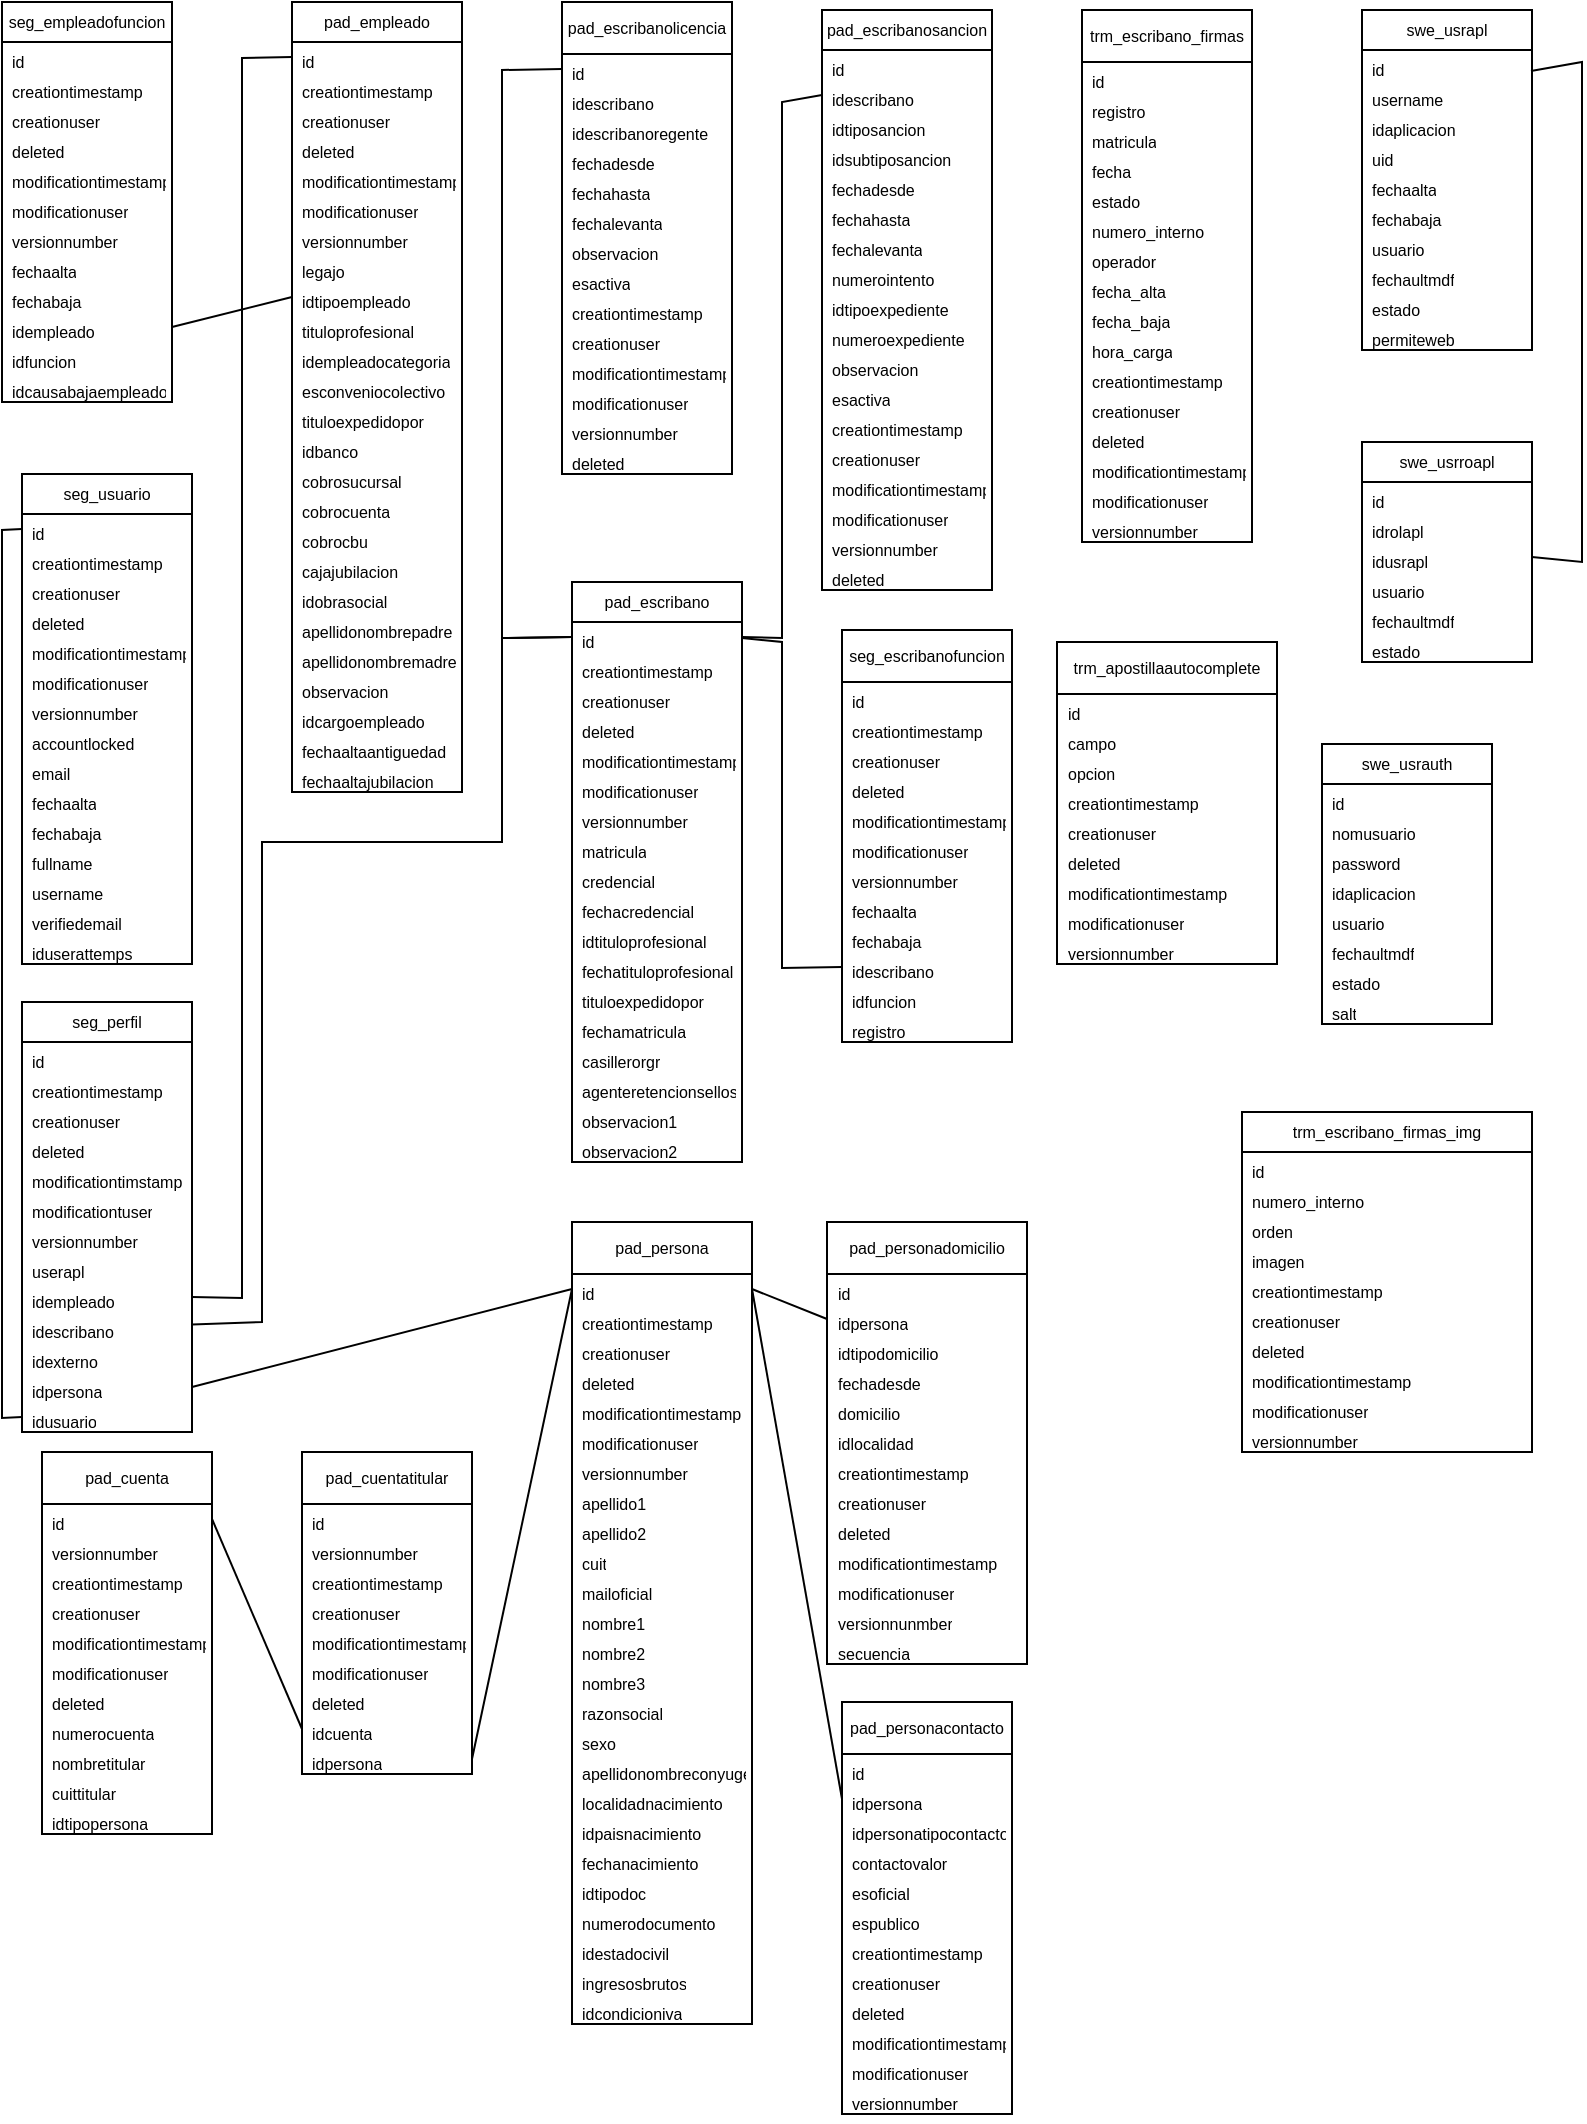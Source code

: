 <mxfile version="22.1.18" type="device">
  <diagram name="Página-1" id="i3hJGDWuTXvgtnQGU_ym">
    <mxGraphModel dx="1782" dy="1020" grid="1" gridSize="10" guides="1" tooltips="1" connect="1" arrows="1" fold="1" page="1" pageScale="1" pageWidth="827" pageHeight="1169" math="0" shadow="0">
      <root>
        <mxCell id="0" />
        <mxCell id="1" parent="0" />
        <mxCell id="tJ4fWL7X4n6NPWugbhif-1" value="seg_empleadofuncion" style="swimlane;fontStyle=0;childLayout=stackLayout;horizontal=1;startSize=20;horizontalStack=0;resizeParent=1;resizeParentMax=0;resizeLast=0;collapsible=1;marginBottom=0;align=center;fontSize=8;arcSize=15;spacing=1;labelBackgroundColor=none;" vertex="1" parent="1">
          <mxGeometry x="10" y="10" width="85" height="200" as="geometry" />
        </mxCell>
        <mxCell id="tJ4fWL7X4n6NPWugbhif-2" value="id" style="text;strokeColor=none;fillColor=none;spacingLeft=4;spacingRight=4;overflow=hidden;rotatable=0;points=[[0,0.5],[1,0.5]];portConstraint=eastwest;fontSize=8;whiteSpace=wrap;html=1;arcSize=15;spacing=1;labelBackgroundColor=none;" vertex="1" parent="tJ4fWL7X4n6NPWugbhif-1">
          <mxGeometry y="20" width="85" height="15" as="geometry" />
        </mxCell>
        <mxCell id="tJ4fWL7X4n6NPWugbhif-3" value="creationtimestamp" style="text;strokeColor=none;fillColor=none;spacingLeft=4;spacingRight=4;overflow=hidden;rotatable=0;points=[[0,0.5],[1,0.5]];portConstraint=eastwest;fontSize=8;whiteSpace=wrap;html=1;arcSize=15;spacing=1;labelBackgroundColor=none;" vertex="1" parent="tJ4fWL7X4n6NPWugbhif-1">
          <mxGeometry y="35" width="85" height="15" as="geometry" />
        </mxCell>
        <mxCell id="tJ4fWL7X4n6NPWugbhif-4" value="creationuser" style="text;strokeColor=none;fillColor=none;spacingLeft=4;spacingRight=4;overflow=hidden;rotatable=0;points=[[0,0.5],[1,0.5]];portConstraint=eastwest;fontSize=8;whiteSpace=wrap;html=1;arcSize=15;spacing=1;labelBackgroundColor=none;" vertex="1" parent="tJ4fWL7X4n6NPWugbhif-1">
          <mxGeometry y="50" width="85" height="15" as="geometry" />
        </mxCell>
        <mxCell id="tJ4fWL7X4n6NPWugbhif-5" value="deleted" style="text;strokeColor=none;fillColor=none;spacingLeft=4;spacingRight=4;overflow=hidden;rotatable=0;points=[[0,0.5],[1,0.5]];portConstraint=eastwest;fontSize=8;whiteSpace=wrap;html=1;arcSize=15;spacing=1;labelBackgroundColor=none;" vertex="1" parent="tJ4fWL7X4n6NPWugbhif-1">
          <mxGeometry y="65" width="85" height="15" as="geometry" />
        </mxCell>
        <mxCell id="tJ4fWL7X4n6NPWugbhif-6" value="modificationtimestamp" style="text;strokeColor=none;fillColor=none;spacingLeft=4;spacingRight=4;overflow=hidden;rotatable=0;points=[[0,0.5],[1,0.5]];portConstraint=eastwest;fontSize=8;whiteSpace=wrap;html=1;arcSize=15;spacing=1;labelBackgroundColor=none;" vertex="1" parent="tJ4fWL7X4n6NPWugbhif-1">
          <mxGeometry y="80" width="85" height="15" as="geometry" />
        </mxCell>
        <mxCell id="tJ4fWL7X4n6NPWugbhif-7" value="modificationuser" style="text;strokeColor=none;fillColor=none;spacingLeft=4;spacingRight=4;overflow=hidden;rotatable=0;points=[[0,0.5],[1,0.5]];portConstraint=eastwest;fontSize=8;whiteSpace=wrap;html=1;arcSize=15;spacing=1;labelBackgroundColor=none;" vertex="1" parent="tJ4fWL7X4n6NPWugbhif-1">
          <mxGeometry y="95" width="85" height="15" as="geometry" />
        </mxCell>
        <mxCell id="tJ4fWL7X4n6NPWugbhif-8" value="versionnumber" style="text;strokeColor=none;fillColor=none;spacingLeft=4;spacingRight=4;overflow=hidden;rotatable=0;points=[[0,0.5],[1,0.5]];portConstraint=eastwest;fontSize=8;whiteSpace=wrap;html=1;arcSize=15;spacing=1;labelBackgroundColor=none;" vertex="1" parent="tJ4fWL7X4n6NPWugbhif-1">
          <mxGeometry y="110" width="85" height="15" as="geometry" />
        </mxCell>
        <mxCell id="tJ4fWL7X4n6NPWugbhif-9" value="fechaalta" style="text;strokeColor=none;fillColor=none;spacingLeft=4;spacingRight=4;overflow=hidden;rotatable=0;points=[[0,0.5],[1,0.5]];portConstraint=eastwest;fontSize=8;whiteSpace=wrap;html=1;arcSize=15;spacing=1;labelBackgroundColor=none;" vertex="1" parent="tJ4fWL7X4n6NPWugbhif-1">
          <mxGeometry y="125" width="85" height="15" as="geometry" />
        </mxCell>
        <mxCell id="tJ4fWL7X4n6NPWugbhif-10" value="fechabaja" style="text;strokeColor=none;fillColor=none;spacingLeft=4;spacingRight=4;overflow=hidden;rotatable=0;points=[[0,0.5],[1,0.5]];portConstraint=eastwest;fontSize=8;whiteSpace=wrap;html=1;arcSize=15;spacing=1;labelBackgroundColor=none;" vertex="1" parent="tJ4fWL7X4n6NPWugbhif-1">
          <mxGeometry y="140" width="85" height="15" as="geometry" />
        </mxCell>
        <mxCell id="tJ4fWL7X4n6NPWugbhif-11" value="idempleado" style="text;strokeColor=none;fillColor=none;spacingLeft=4;spacingRight=4;overflow=hidden;rotatable=0;points=[[0,0.5],[1,0.5]];portConstraint=eastwest;fontSize=8;whiteSpace=wrap;html=1;arcSize=15;spacing=1;labelBackgroundColor=none;" vertex="1" parent="tJ4fWL7X4n6NPWugbhif-1">
          <mxGeometry y="155" width="85" height="15" as="geometry" />
        </mxCell>
        <mxCell id="tJ4fWL7X4n6NPWugbhif-12" value="idfuncion" style="text;strokeColor=none;fillColor=none;spacingLeft=4;spacingRight=4;overflow=hidden;rotatable=0;points=[[0,0.5],[1,0.5]];portConstraint=eastwest;fontSize=8;whiteSpace=wrap;html=1;arcSize=15;spacing=1;labelBackgroundColor=none;" vertex="1" parent="tJ4fWL7X4n6NPWugbhif-1">
          <mxGeometry y="170" width="85" height="15" as="geometry" />
        </mxCell>
        <mxCell id="tJ4fWL7X4n6NPWugbhif-13" value="idcausabajaempleado" style="text;strokeColor=none;fillColor=none;spacingLeft=4;spacingRight=4;overflow=hidden;rotatable=0;points=[[0,0.5],[1,0.5]];portConstraint=eastwest;fontSize=8;whiteSpace=wrap;html=1;arcSize=15;spacing=1;labelBackgroundColor=none;" vertex="1" parent="tJ4fWL7X4n6NPWugbhif-1">
          <mxGeometry y="185" width="85" height="15" as="geometry" />
        </mxCell>
        <mxCell id="tJ4fWL7X4n6NPWugbhif-14" value="pad_empleado" style="swimlane;fontStyle=0;childLayout=stackLayout;horizontal=1;startSize=20;horizontalStack=0;resizeParent=1;resizeParentMax=0;resizeLast=0;collapsible=1;marginBottom=0;align=center;fontSize=8;arcSize=15;spacing=1;labelBackgroundColor=none;" vertex="1" parent="1">
          <mxGeometry x="155" y="10" width="85" height="395" as="geometry" />
        </mxCell>
        <mxCell id="tJ4fWL7X4n6NPWugbhif-15" value="id" style="text;strokeColor=none;fillColor=none;spacingLeft=4;spacingRight=4;overflow=hidden;rotatable=0;points=[[0,0.5],[1,0.5]];portConstraint=eastwest;fontSize=8;whiteSpace=wrap;html=1;arcSize=15;spacing=1;labelBackgroundColor=none;" vertex="1" parent="tJ4fWL7X4n6NPWugbhif-14">
          <mxGeometry y="20" width="85" height="15" as="geometry" />
        </mxCell>
        <mxCell id="tJ4fWL7X4n6NPWugbhif-16" value="creationtimestamp" style="text;strokeColor=none;fillColor=none;spacingLeft=4;spacingRight=4;overflow=hidden;rotatable=0;points=[[0,0.5],[1,0.5]];portConstraint=eastwest;fontSize=8;whiteSpace=wrap;html=1;arcSize=15;spacing=1;labelBackgroundColor=none;" vertex="1" parent="tJ4fWL7X4n6NPWugbhif-14">
          <mxGeometry y="35" width="85" height="15" as="geometry" />
        </mxCell>
        <mxCell id="tJ4fWL7X4n6NPWugbhif-17" value="creationuser" style="text;strokeColor=none;fillColor=none;spacingLeft=4;spacingRight=4;overflow=hidden;rotatable=0;points=[[0,0.5],[1,0.5]];portConstraint=eastwest;fontSize=8;whiteSpace=wrap;html=1;arcSize=15;spacing=1;labelBackgroundColor=none;" vertex="1" parent="tJ4fWL7X4n6NPWugbhif-14">
          <mxGeometry y="50" width="85" height="15" as="geometry" />
        </mxCell>
        <mxCell id="tJ4fWL7X4n6NPWugbhif-18" value="deleted" style="text;strokeColor=none;fillColor=none;spacingLeft=4;spacingRight=4;overflow=hidden;rotatable=0;points=[[0,0.5],[1,0.5]];portConstraint=eastwest;fontSize=8;whiteSpace=wrap;html=1;arcSize=15;spacing=1;labelBackgroundColor=none;" vertex="1" parent="tJ4fWL7X4n6NPWugbhif-14">
          <mxGeometry y="65" width="85" height="15" as="geometry" />
        </mxCell>
        <mxCell id="tJ4fWL7X4n6NPWugbhif-19" value="modificationtimestamp" style="text;strokeColor=none;fillColor=none;spacingLeft=4;spacingRight=4;overflow=hidden;rotatable=0;points=[[0,0.5],[1,0.5]];portConstraint=eastwest;fontSize=8;whiteSpace=wrap;html=1;arcSize=15;spacing=1;labelBackgroundColor=none;" vertex="1" parent="tJ4fWL7X4n6NPWugbhif-14">
          <mxGeometry y="80" width="85" height="15" as="geometry" />
        </mxCell>
        <mxCell id="tJ4fWL7X4n6NPWugbhif-20" value="modificationuser" style="text;strokeColor=none;fillColor=none;spacingLeft=4;spacingRight=4;overflow=hidden;rotatable=0;points=[[0,0.5],[1,0.5]];portConstraint=eastwest;fontSize=8;whiteSpace=wrap;html=1;arcSize=15;spacing=1;labelBackgroundColor=none;" vertex="1" parent="tJ4fWL7X4n6NPWugbhif-14">
          <mxGeometry y="95" width="85" height="15" as="geometry" />
        </mxCell>
        <mxCell id="tJ4fWL7X4n6NPWugbhif-21" value="versionnumber" style="text;strokeColor=none;fillColor=none;spacingLeft=4;spacingRight=4;overflow=hidden;rotatable=0;points=[[0,0.5],[1,0.5]];portConstraint=eastwest;fontSize=8;whiteSpace=wrap;html=1;arcSize=15;spacing=1;labelBackgroundColor=none;" vertex="1" parent="tJ4fWL7X4n6NPWugbhif-14">
          <mxGeometry y="110" width="85" height="15" as="geometry" />
        </mxCell>
        <mxCell id="tJ4fWL7X4n6NPWugbhif-22" value="legajo" style="text;strokeColor=none;fillColor=none;spacingLeft=4;spacingRight=4;overflow=hidden;rotatable=0;points=[[0,0.5],[1,0.5]];portConstraint=eastwest;fontSize=8;whiteSpace=wrap;html=1;arcSize=15;spacing=1;labelBackgroundColor=none;" vertex="1" parent="tJ4fWL7X4n6NPWugbhif-14">
          <mxGeometry y="125" width="85" height="15" as="geometry" />
        </mxCell>
        <mxCell id="tJ4fWL7X4n6NPWugbhif-23" value="idtipoempleado" style="text;strokeColor=none;fillColor=none;spacingLeft=4;spacingRight=4;overflow=hidden;rotatable=0;points=[[0,0.5],[1,0.5]];portConstraint=eastwest;fontSize=8;whiteSpace=wrap;html=1;arcSize=15;spacing=1;labelBackgroundColor=none;" vertex="1" parent="tJ4fWL7X4n6NPWugbhif-14">
          <mxGeometry y="140" width="85" height="15" as="geometry" />
        </mxCell>
        <mxCell id="tJ4fWL7X4n6NPWugbhif-24" value="tituloprofesional" style="text;strokeColor=none;fillColor=none;spacingLeft=4;spacingRight=4;overflow=hidden;rotatable=0;points=[[0,0.5],[1,0.5]];portConstraint=eastwest;fontSize=8;whiteSpace=wrap;html=1;arcSize=15;spacing=1;labelBackgroundColor=none;" vertex="1" parent="tJ4fWL7X4n6NPWugbhif-14">
          <mxGeometry y="155" width="85" height="15" as="geometry" />
        </mxCell>
        <mxCell id="tJ4fWL7X4n6NPWugbhif-25" value="idempleadocategoria" style="text;strokeColor=none;fillColor=none;spacingLeft=4;spacingRight=4;overflow=hidden;rotatable=0;points=[[0,0.5],[1,0.5]];portConstraint=eastwest;fontSize=8;whiteSpace=wrap;html=1;arcSize=15;spacing=1;labelBackgroundColor=none;" vertex="1" parent="tJ4fWL7X4n6NPWugbhif-14">
          <mxGeometry y="170" width="85" height="15" as="geometry" />
        </mxCell>
        <mxCell id="tJ4fWL7X4n6NPWugbhif-26" value="esconveniocolectivo" style="text;strokeColor=none;fillColor=none;spacingLeft=4;spacingRight=4;overflow=hidden;rotatable=0;points=[[0,0.5],[1,0.5]];portConstraint=eastwest;fontSize=8;whiteSpace=wrap;html=1;arcSize=15;spacing=1;labelBackgroundColor=none;" vertex="1" parent="tJ4fWL7X4n6NPWugbhif-14">
          <mxGeometry y="185" width="85" height="15" as="geometry" />
        </mxCell>
        <mxCell id="tJ4fWL7X4n6NPWugbhif-27" value="tituloexpedidopor" style="text;strokeColor=none;fillColor=none;spacingLeft=4;spacingRight=4;overflow=hidden;rotatable=0;points=[[0,0.5],[1,0.5]];portConstraint=eastwest;fontSize=8;whiteSpace=wrap;html=1;arcSize=15;spacing=1;labelBackgroundColor=none;" vertex="1" parent="tJ4fWL7X4n6NPWugbhif-14">
          <mxGeometry y="200" width="85" height="15" as="geometry" />
        </mxCell>
        <mxCell id="tJ4fWL7X4n6NPWugbhif-28" value="idbanco" style="text;strokeColor=none;fillColor=none;spacingLeft=4;spacingRight=4;overflow=hidden;rotatable=0;points=[[0,0.5],[1,0.5]];portConstraint=eastwest;fontSize=8;whiteSpace=wrap;html=1;arcSize=15;spacing=1;labelBackgroundColor=none;" vertex="1" parent="tJ4fWL7X4n6NPWugbhif-14">
          <mxGeometry y="215" width="85" height="15" as="geometry" />
        </mxCell>
        <mxCell id="tJ4fWL7X4n6NPWugbhif-29" value="cobrosucursal" style="text;strokeColor=none;fillColor=none;spacingLeft=4;spacingRight=4;overflow=hidden;rotatable=0;points=[[0,0.5],[1,0.5]];portConstraint=eastwest;fontSize=8;whiteSpace=wrap;html=1;arcSize=15;spacing=1;labelBackgroundColor=none;" vertex="1" parent="tJ4fWL7X4n6NPWugbhif-14">
          <mxGeometry y="230" width="85" height="15" as="geometry" />
        </mxCell>
        <mxCell id="tJ4fWL7X4n6NPWugbhif-30" value="cobrocuenta" style="text;strokeColor=none;fillColor=none;spacingLeft=4;spacingRight=4;overflow=hidden;rotatable=0;points=[[0,0.5],[1,0.5]];portConstraint=eastwest;fontSize=8;whiteSpace=wrap;html=1;arcSize=15;spacing=1;labelBackgroundColor=none;" vertex="1" parent="tJ4fWL7X4n6NPWugbhif-14">
          <mxGeometry y="245" width="85" height="15" as="geometry" />
        </mxCell>
        <mxCell id="tJ4fWL7X4n6NPWugbhif-31" value="cobrocbu" style="text;strokeColor=none;fillColor=none;spacingLeft=4;spacingRight=4;overflow=hidden;rotatable=0;points=[[0,0.5],[1,0.5]];portConstraint=eastwest;fontSize=8;whiteSpace=wrap;html=1;arcSize=15;spacing=1;labelBackgroundColor=none;" vertex="1" parent="tJ4fWL7X4n6NPWugbhif-14">
          <mxGeometry y="260" width="85" height="15" as="geometry" />
        </mxCell>
        <mxCell id="tJ4fWL7X4n6NPWugbhif-32" value="cajajubilacion" style="text;strokeColor=none;fillColor=none;spacingLeft=4;spacingRight=4;overflow=hidden;rotatable=0;points=[[0,0.5],[1,0.5]];portConstraint=eastwest;fontSize=8;whiteSpace=wrap;html=1;arcSize=15;spacing=1;labelBackgroundColor=none;" vertex="1" parent="tJ4fWL7X4n6NPWugbhif-14">
          <mxGeometry y="275" width="85" height="15" as="geometry" />
        </mxCell>
        <mxCell id="tJ4fWL7X4n6NPWugbhif-33" value="idobrasocial" style="text;strokeColor=none;fillColor=none;spacingLeft=4;spacingRight=4;overflow=hidden;rotatable=0;points=[[0,0.5],[1,0.5]];portConstraint=eastwest;fontSize=8;whiteSpace=wrap;html=1;arcSize=15;spacing=1;labelBackgroundColor=none;" vertex="1" parent="tJ4fWL7X4n6NPWugbhif-14">
          <mxGeometry y="290" width="85" height="15" as="geometry" />
        </mxCell>
        <mxCell id="tJ4fWL7X4n6NPWugbhif-34" value="apellidonombrepadre" style="text;strokeColor=none;fillColor=none;spacingLeft=4;spacingRight=4;overflow=hidden;rotatable=0;points=[[0,0.5],[1,0.5]];portConstraint=eastwest;fontSize=8;whiteSpace=wrap;html=1;arcSize=15;spacing=1;labelBackgroundColor=none;" vertex="1" parent="tJ4fWL7X4n6NPWugbhif-14">
          <mxGeometry y="305" width="85" height="15" as="geometry" />
        </mxCell>
        <mxCell id="tJ4fWL7X4n6NPWugbhif-35" value="apellidonombremadre" style="text;strokeColor=none;fillColor=none;spacingLeft=4;spacingRight=4;overflow=hidden;rotatable=0;points=[[0,0.5],[1,0.5]];portConstraint=eastwest;fontSize=8;whiteSpace=wrap;html=1;arcSize=15;spacing=1;labelBackgroundColor=none;" vertex="1" parent="tJ4fWL7X4n6NPWugbhif-14">
          <mxGeometry y="320" width="85" height="15" as="geometry" />
        </mxCell>
        <mxCell id="tJ4fWL7X4n6NPWugbhif-36" value="observacion" style="text;strokeColor=none;fillColor=none;spacingLeft=4;spacingRight=4;overflow=hidden;rotatable=0;points=[[0,0.5],[1,0.5]];portConstraint=eastwest;fontSize=8;whiteSpace=wrap;html=1;arcSize=15;spacing=1;labelBackgroundColor=none;" vertex="1" parent="tJ4fWL7X4n6NPWugbhif-14">
          <mxGeometry y="335" width="85" height="15" as="geometry" />
        </mxCell>
        <mxCell id="tJ4fWL7X4n6NPWugbhif-37" value="idcargoempleado" style="text;strokeColor=none;fillColor=none;spacingLeft=4;spacingRight=4;overflow=hidden;rotatable=0;points=[[0,0.5],[1,0.5]];portConstraint=eastwest;fontSize=8;whiteSpace=wrap;html=1;arcSize=15;spacing=1;labelBackgroundColor=none;" vertex="1" parent="tJ4fWL7X4n6NPWugbhif-14">
          <mxGeometry y="350" width="85" height="15" as="geometry" />
        </mxCell>
        <mxCell id="tJ4fWL7X4n6NPWugbhif-38" value="fechaaltaantiguedad" style="text;strokeColor=none;fillColor=none;spacingLeft=4;spacingRight=4;overflow=hidden;rotatable=0;points=[[0,0.5],[1,0.5]];portConstraint=eastwest;fontSize=8;whiteSpace=wrap;html=1;arcSize=15;spacing=1;labelBackgroundColor=none;" vertex="1" parent="tJ4fWL7X4n6NPWugbhif-14">
          <mxGeometry y="365" width="85" height="15" as="geometry" />
        </mxCell>
        <mxCell id="tJ4fWL7X4n6NPWugbhif-39" value="fechaaltajubilacion" style="text;strokeColor=none;fillColor=none;spacingLeft=4;spacingRight=4;overflow=hidden;rotatable=0;points=[[0,0.5],[1,0.5]];portConstraint=eastwest;fontSize=8;whiteSpace=wrap;html=1;arcSize=15;spacing=1;labelBackgroundColor=none;" vertex="1" parent="tJ4fWL7X4n6NPWugbhif-14">
          <mxGeometry y="380" width="85" height="15" as="geometry" />
        </mxCell>
        <mxCell id="tJ4fWL7X4n6NPWugbhif-40" value="pad_escribanolicencia" style="swimlane;fontStyle=0;childLayout=stackLayout;horizontal=1;startSize=26;horizontalStack=0;resizeParent=1;resizeParentMax=0;resizeLast=0;collapsible=1;marginBottom=0;align=center;fontSize=8;arcSize=15;spacing=1;labelBackgroundColor=none;" vertex="1" parent="1">
          <mxGeometry x="290" y="10" width="85" height="236" as="geometry" />
        </mxCell>
        <mxCell id="tJ4fWL7X4n6NPWugbhif-41" value="id" style="text;strokeColor=none;fillColor=none;spacingLeft=4;spacingRight=4;overflow=hidden;rotatable=0;points=[[0,0.5],[1,0.5]];portConstraint=eastwest;fontSize=8;whiteSpace=wrap;html=1;arcSize=15;spacing=1;labelBackgroundColor=none;" vertex="1" parent="tJ4fWL7X4n6NPWugbhif-40">
          <mxGeometry y="26" width="85" height="15" as="geometry" />
        </mxCell>
        <mxCell id="tJ4fWL7X4n6NPWugbhif-42" value="idescribano" style="text;strokeColor=none;fillColor=none;spacingLeft=4;spacingRight=4;overflow=hidden;rotatable=0;points=[[0,0.5],[1,0.5]];portConstraint=eastwest;fontSize=8;whiteSpace=wrap;html=1;arcSize=15;spacing=1;labelBackgroundColor=none;" vertex="1" parent="tJ4fWL7X4n6NPWugbhif-40">
          <mxGeometry y="41" width="85" height="15" as="geometry" />
        </mxCell>
        <mxCell id="tJ4fWL7X4n6NPWugbhif-43" value="idescribanoregente" style="text;strokeColor=none;fillColor=none;spacingLeft=4;spacingRight=4;overflow=hidden;rotatable=0;points=[[0,0.5],[1,0.5]];portConstraint=eastwest;fontSize=8;whiteSpace=wrap;html=1;arcSize=15;spacing=1;labelBackgroundColor=none;" vertex="1" parent="tJ4fWL7X4n6NPWugbhif-40">
          <mxGeometry y="56" width="85" height="15" as="geometry" />
        </mxCell>
        <mxCell id="tJ4fWL7X4n6NPWugbhif-44" value="fechadesde" style="text;strokeColor=none;fillColor=none;spacingLeft=4;spacingRight=4;overflow=hidden;rotatable=0;points=[[0,0.5],[1,0.5]];portConstraint=eastwest;fontSize=8;whiteSpace=wrap;html=1;arcSize=15;spacing=1;labelBackgroundColor=none;" vertex="1" parent="tJ4fWL7X4n6NPWugbhif-40">
          <mxGeometry y="71" width="85" height="15" as="geometry" />
        </mxCell>
        <mxCell id="tJ4fWL7X4n6NPWugbhif-45" value="fechahasta" style="text;strokeColor=none;fillColor=none;spacingLeft=4;spacingRight=4;overflow=hidden;rotatable=0;points=[[0,0.5],[1,0.5]];portConstraint=eastwest;fontSize=8;whiteSpace=wrap;html=1;arcSize=15;spacing=1;labelBackgroundColor=none;" vertex="1" parent="tJ4fWL7X4n6NPWugbhif-40">
          <mxGeometry y="86" width="85" height="15" as="geometry" />
        </mxCell>
        <mxCell id="tJ4fWL7X4n6NPWugbhif-46" value="fechalevanta" style="text;strokeColor=none;fillColor=none;spacingLeft=4;spacingRight=4;overflow=hidden;rotatable=0;points=[[0,0.5],[1,0.5]];portConstraint=eastwest;fontSize=8;whiteSpace=wrap;html=1;arcSize=15;spacing=1;labelBackgroundColor=none;" vertex="1" parent="tJ4fWL7X4n6NPWugbhif-40">
          <mxGeometry y="101" width="85" height="15" as="geometry" />
        </mxCell>
        <mxCell id="tJ4fWL7X4n6NPWugbhif-47" value="observacion" style="text;strokeColor=none;fillColor=none;spacingLeft=4;spacingRight=4;overflow=hidden;rotatable=0;points=[[0,0.5],[1,0.5]];portConstraint=eastwest;fontSize=8;whiteSpace=wrap;html=1;arcSize=15;spacing=1;labelBackgroundColor=none;" vertex="1" parent="tJ4fWL7X4n6NPWugbhif-40">
          <mxGeometry y="116" width="85" height="15" as="geometry" />
        </mxCell>
        <mxCell id="tJ4fWL7X4n6NPWugbhif-48" value="esactiva" style="text;strokeColor=none;fillColor=none;spacingLeft=4;spacingRight=4;overflow=hidden;rotatable=0;points=[[0,0.5],[1,0.5]];portConstraint=eastwest;fontSize=8;whiteSpace=wrap;html=1;arcSize=15;spacing=1;labelBackgroundColor=none;" vertex="1" parent="tJ4fWL7X4n6NPWugbhif-40">
          <mxGeometry y="131" width="85" height="15" as="geometry" />
        </mxCell>
        <mxCell id="tJ4fWL7X4n6NPWugbhif-49" value="creationtimestamp" style="text;strokeColor=none;fillColor=none;spacingLeft=4;spacingRight=4;overflow=hidden;rotatable=0;points=[[0,0.5],[1,0.5]];portConstraint=eastwest;fontSize=8;whiteSpace=wrap;html=1;arcSize=15;spacing=1;labelBackgroundColor=none;" vertex="1" parent="tJ4fWL7X4n6NPWugbhif-40">
          <mxGeometry y="146" width="85" height="15" as="geometry" />
        </mxCell>
        <mxCell id="tJ4fWL7X4n6NPWugbhif-50" value="creationuser" style="text;strokeColor=none;fillColor=none;spacingLeft=4;spacingRight=4;overflow=hidden;rotatable=0;points=[[0,0.5],[1,0.5]];portConstraint=eastwest;fontSize=8;whiteSpace=wrap;html=1;arcSize=15;spacing=1;labelBackgroundColor=none;" vertex="1" parent="tJ4fWL7X4n6NPWugbhif-40">
          <mxGeometry y="161" width="85" height="15" as="geometry" />
        </mxCell>
        <mxCell id="tJ4fWL7X4n6NPWugbhif-51" value="modificationtimestamp" style="text;strokeColor=none;fillColor=none;spacingLeft=4;spacingRight=4;overflow=hidden;rotatable=0;points=[[0,0.5],[1,0.5]];portConstraint=eastwest;fontSize=8;whiteSpace=wrap;html=1;arcSize=15;spacing=1;labelBackgroundColor=none;" vertex="1" parent="tJ4fWL7X4n6NPWugbhif-40">
          <mxGeometry y="176" width="85" height="15" as="geometry" />
        </mxCell>
        <mxCell id="tJ4fWL7X4n6NPWugbhif-52" value="modificationuser" style="text;strokeColor=none;fillColor=none;spacingLeft=4;spacingRight=4;overflow=hidden;rotatable=0;points=[[0,0.5],[1,0.5]];portConstraint=eastwest;fontSize=8;whiteSpace=wrap;html=1;arcSize=15;spacing=1;labelBackgroundColor=none;" vertex="1" parent="tJ4fWL7X4n6NPWugbhif-40">
          <mxGeometry y="191" width="85" height="15" as="geometry" />
        </mxCell>
        <mxCell id="tJ4fWL7X4n6NPWugbhif-53" value="versionnumber" style="text;strokeColor=none;fillColor=none;spacingLeft=4;spacingRight=4;overflow=hidden;rotatable=0;points=[[0,0.5],[1,0.5]];portConstraint=eastwest;fontSize=8;whiteSpace=wrap;html=1;arcSize=15;spacing=1;labelBackgroundColor=none;" vertex="1" parent="tJ4fWL7X4n6NPWugbhif-40">
          <mxGeometry y="206" width="85" height="15" as="geometry" />
        </mxCell>
        <mxCell id="tJ4fWL7X4n6NPWugbhif-54" value="deleted" style="text;strokeColor=none;fillColor=none;spacingLeft=4;spacingRight=4;overflow=hidden;rotatable=0;points=[[0,0.5],[1,0.5]];portConstraint=eastwest;fontSize=8;whiteSpace=wrap;html=1;arcSize=15;spacing=1;labelBackgroundColor=none;" vertex="1" parent="tJ4fWL7X4n6NPWugbhif-40">
          <mxGeometry y="221" width="85" height="15" as="geometry" />
        </mxCell>
        <mxCell id="tJ4fWL7X4n6NPWugbhif-55" value="trm_escribano_firmas" style="swimlane;fontStyle=0;childLayout=stackLayout;horizontal=1;startSize=26;horizontalStack=0;resizeParent=1;resizeParentMax=0;resizeLast=0;collapsible=1;marginBottom=0;align=center;fontSize=8;arcSize=15;spacing=1;labelBackgroundColor=none;" vertex="1" parent="1">
          <mxGeometry x="550" y="14" width="85" height="266" as="geometry" />
        </mxCell>
        <mxCell id="tJ4fWL7X4n6NPWugbhif-56" value="id" style="text;strokeColor=none;fillColor=none;spacingLeft=4;spacingRight=4;overflow=hidden;rotatable=0;points=[[0,0.5],[1,0.5]];portConstraint=eastwest;fontSize=8;whiteSpace=wrap;html=1;arcSize=15;spacing=1;labelBackgroundColor=none;" vertex="1" parent="tJ4fWL7X4n6NPWugbhif-55">
          <mxGeometry y="26" width="85" height="15" as="geometry" />
        </mxCell>
        <mxCell id="tJ4fWL7X4n6NPWugbhif-57" value="registro" style="text;strokeColor=none;fillColor=none;spacingLeft=4;spacingRight=4;overflow=hidden;rotatable=0;points=[[0,0.5],[1,0.5]];portConstraint=eastwest;fontSize=8;whiteSpace=wrap;html=1;arcSize=15;spacing=1;labelBackgroundColor=none;" vertex="1" parent="tJ4fWL7X4n6NPWugbhif-55">
          <mxGeometry y="41" width="85" height="15" as="geometry" />
        </mxCell>
        <mxCell id="tJ4fWL7X4n6NPWugbhif-58" value="matricula" style="text;strokeColor=none;fillColor=none;spacingLeft=4;spacingRight=4;overflow=hidden;rotatable=0;points=[[0,0.5],[1,0.5]];portConstraint=eastwest;fontSize=8;whiteSpace=wrap;html=1;arcSize=15;spacing=1;labelBackgroundColor=none;" vertex="1" parent="tJ4fWL7X4n6NPWugbhif-55">
          <mxGeometry y="56" width="85" height="15" as="geometry" />
        </mxCell>
        <mxCell id="tJ4fWL7X4n6NPWugbhif-59" value="fecha" style="text;strokeColor=none;fillColor=none;spacingLeft=4;spacingRight=4;overflow=hidden;rotatable=0;points=[[0,0.5],[1,0.5]];portConstraint=eastwest;fontSize=8;whiteSpace=wrap;html=1;arcSize=15;spacing=1;labelBackgroundColor=none;" vertex="1" parent="tJ4fWL7X4n6NPWugbhif-55">
          <mxGeometry y="71" width="85" height="15" as="geometry" />
        </mxCell>
        <mxCell id="tJ4fWL7X4n6NPWugbhif-60" value="estado" style="text;strokeColor=none;fillColor=none;spacingLeft=4;spacingRight=4;overflow=hidden;rotatable=0;points=[[0,0.5],[1,0.5]];portConstraint=eastwest;fontSize=8;whiteSpace=wrap;html=1;arcSize=15;spacing=1;labelBackgroundColor=none;" vertex="1" parent="tJ4fWL7X4n6NPWugbhif-55">
          <mxGeometry y="86" width="85" height="15" as="geometry" />
        </mxCell>
        <mxCell id="tJ4fWL7X4n6NPWugbhif-61" value="numero_interno" style="text;strokeColor=none;fillColor=none;spacingLeft=4;spacingRight=4;overflow=hidden;rotatable=0;points=[[0,0.5],[1,0.5]];portConstraint=eastwest;fontSize=8;whiteSpace=wrap;html=1;arcSize=15;spacing=1;labelBackgroundColor=none;" vertex="1" parent="tJ4fWL7X4n6NPWugbhif-55">
          <mxGeometry y="101" width="85" height="15" as="geometry" />
        </mxCell>
        <mxCell id="tJ4fWL7X4n6NPWugbhif-62" value="operador" style="text;strokeColor=none;fillColor=none;spacingLeft=4;spacingRight=4;overflow=hidden;rotatable=0;points=[[0,0.5],[1,0.5]];portConstraint=eastwest;fontSize=8;whiteSpace=wrap;html=1;arcSize=15;spacing=1;labelBackgroundColor=none;" vertex="1" parent="tJ4fWL7X4n6NPWugbhif-55">
          <mxGeometry y="116" width="85" height="15" as="geometry" />
        </mxCell>
        <mxCell id="tJ4fWL7X4n6NPWugbhif-63" value="fecha_alta" style="text;strokeColor=none;fillColor=none;spacingLeft=4;spacingRight=4;overflow=hidden;rotatable=0;points=[[0,0.5],[1,0.5]];portConstraint=eastwest;fontSize=8;whiteSpace=wrap;html=1;arcSize=15;spacing=1;labelBackgroundColor=none;" vertex="1" parent="tJ4fWL7X4n6NPWugbhif-55">
          <mxGeometry y="131" width="85" height="15" as="geometry" />
        </mxCell>
        <mxCell id="tJ4fWL7X4n6NPWugbhif-64" value="fecha_baja" style="text;strokeColor=none;fillColor=none;spacingLeft=4;spacingRight=4;overflow=hidden;rotatable=0;points=[[0,0.5],[1,0.5]];portConstraint=eastwest;fontSize=8;whiteSpace=wrap;html=1;arcSize=15;spacing=1;labelBackgroundColor=none;" vertex="1" parent="tJ4fWL7X4n6NPWugbhif-55">
          <mxGeometry y="146" width="85" height="15" as="geometry" />
        </mxCell>
        <mxCell id="tJ4fWL7X4n6NPWugbhif-65" value="hora_carga" style="text;strokeColor=none;fillColor=none;spacingLeft=4;spacingRight=4;overflow=hidden;rotatable=0;points=[[0,0.5],[1,0.5]];portConstraint=eastwest;fontSize=8;whiteSpace=wrap;html=1;arcSize=15;spacing=1;labelBackgroundColor=none;" vertex="1" parent="tJ4fWL7X4n6NPWugbhif-55">
          <mxGeometry y="161" width="85" height="15" as="geometry" />
        </mxCell>
        <mxCell id="tJ4fWL7X4n6NPWugbhif-66" value="creationtimestamp" style="text;strokeColor=none;fillColor=none;spacingLeft=4;spacingRight=4;overflow=hidden;rotatable=0;points=[[0,0.5],[1,0.5]];portConstraint=eastwest;fontSize=8;whiteSpace=wrap;html=1;arcSize=15;spacing=1;labelBackgroundColor=none;" vertex="1" parent="tJ4fWL7X4n6NPWugbhif-55">
          <mxGeometry y="176" width="85" height="15" as="geometry" />
        </mxCell>
        <mxCell id="tJ4fWL7X4n6NPWugbhif-67" value="creationuser" style="text;strokeColor=none;fillColor=none;spacingLeft=4;spacingRight=4;overflow=hidden;rotatable=0;points=[[0,0.5],[1,0.5]];portConstraint=eastwest;fontSize=8;whiteSpace=wrap;html=1;arcSize=15;spacing=1;labelBackgroundColor=none;" vertex="1" parent="tJ4fWL7X4n6NPWugbhif-55">
          <mxGeometry y="191" width="85" height="15" as="geometry" />
        </mxCell>
        <mxCell id="tJ4fWL7X4n6NPWugbhif-68" value="deleted" style="text;strokeColor=none;fillColor=none;spacingLeft=4;spacingRight=4;overflow=hidden;rotatable=0;points=[[0,0.5],[1,0.5]];portConstraint=eastwest;fontSize=8;whiteSpace=wrap;html=1;arcSize=15;spacing=1;labelBackgroundColor=none;" vertex="1" parent="tJ4fWL7X4n6NPWugbhif-55">
          <mxGeometry y="206" width="85" height="15" as="geometry" />
        </mxCell>
        <mxCell id="tJ4fWL7X4n6NPWugbhif-69" value="modificationtimestamp" style="text;strokeColor=none;fillColor=none;spacingLeft=4;spacingRight=4;overflow=hidden;rotatable=0;points=[[0,0.5],[1,0.5]];portConstraint=eastwest;fontSize=8;whiteSpace=wrap;html=1;arcSize=15;spacing=1;labelBackgroundColor=none;" vertex="1" parent="tJ4fWL7X4n6NPWugbhif-55">
          <mxGeometry y="221" width="85" height="15" as="geometry" />
        </mxCell>
        <mxCell id="tJ4fWL7X4n6NPWugbhif-70" value="modificationuser" style="text;strokeColor=none;fillColor=none;spacingLeft=4;spacingRight=4;overflow=hidden;rotatable=0;points=[[0,0.5],[1,0.5]];portConstraint=eastwest;fontSize=8;whiteSpace=wrap;html=1;arcSize=15;spacing=1;labelBackgroundColor=none;" vertex="1" parent="tJ4fWL7X4n6NPWugbhif-55">
          <mxGeometry y="236" width="85" height="15" as="geometry" />
        </mxCell>
        <mxCell id="tJ4fWL7X4n6NPWugbhif-71" value="versionnumber" style="text;strokeColor=none;fillColor=none;spacingLeft=4;spacingRight=4;overflow=hidden;rotatable=0;points=[[0,0.5],[1,0.5]];portConstraint=eastwest;fontSize=8;whiteSpace=wrap;html=1;arcSize=15;spacing=1;labelBackgroundColor=none;" vertex="1" parent="tJ4fWL7X4n6NPWugbhif-55">
          <mxGeometry y="251" width="85" height="15" as="geometry" />
        </mxCell>
        <mxCell id="tJ4fWL7X4n6NPWugbhif-72" value="seg_usuario" style="swimlane;fontStyle=0;childLayout=stackLayout;horizontal=1;startSize=20;horizontalStack=0;resizeParent=1;resizeParentMax=0;resizeLast=0;collapsible=1;marginBottom=0;align=center;fontSize=8;arcSize=15;spacing=1;labelBackgroundColor=none;" vertex="1" parent="1">
          <mxGeometry x="20" y="246" width="85" height="245" as="geometry" />
        </mxCell>
        <mxCell id="tJ4fWL7X4n6NPWugbhif-73" value="id" style="text;strokeColor=none;fillColor=none;spacingLeft=4;spacingRight=4;overflow=hidden;rotatable=0;points=[[0,0.5],[1,0.5]];portConstraint=eastwest;fontSize=8;whiteSpace=wrap;html=1;arcSize=15;spacing=1;labelBackgroundColor=none;" vertex="1" parent="tJ4fWL7X4n6NPWugbhif-72">
          <mxGeometry y="20" width="85" height="15" as="geometry" />
        </mxCell>
        <mxCell id="tJ4fWL7X4n6NPWugbhif-74" value="creationtimestamp" style="text;strokeColor=none;fillColor=none;spacingLeft=4;spacingRight=4;overflow=hidden;rotatable=0;points=[[0,0.5],[1,0.5]];portConstraint=eastwest;fontSize=8;whiteSpace=wrap;html=1;arcSize=15;spacing=1;labelBackgroundColor=none;" vertex="1" parent="tJ4fWL7X4n6NPWugbhif-72">
          <mxGeometry y="35" width="85" height="15" as="geometry" />
        </mxCell>
        <mxCell id="tJ4fWL7X4n6NPWugbhif-75" value="creationuser" style="text;strokeColor=none;fillColor=none;spacingLeft=4;spacingRight=4;overflow=hidden;rotatable=0;points=[[0,0.5],[1,0.5]];portConstraint=eastwest;fontSize=8;whiteSpace=wrap;html=1;arcSize=15;spacing=1;labelBackgroundColor=none;" vertex="1" parent="tJ4fWL7X4n6NPWugbhif-72">
          <mxGeometry y="50" width="85" height="15" as="geometry" />
        </mxCell>
        <mxCell id="tJ4fWL7X4n6NPWugbhif-76" value="deleted" style="text;strokeColor=none;fillColor=none;spacingLeft=4;spacingRight=4;overflow=hidden;rotatable=0;points=[[0,0.5],[1,0.5]];portConstraint=eastwest;fontSize=8;whiteSpace=wrap;html=1;arcSize=15;spacing=1;labelBackgroundColor=none;" vertex="1" parent="tJ4fWL7X4n6NPWugbhif-72">
          <mxGeometry y="65" width="85" height="15" as="geometry" />
        </mxCell>
        <mxCell id="tJ4fWL7X4n6NPWugbhif-77" value="modificationtimestamp" style="text;strokeColor=none;fillColor=none;spacingLeft=4;spacingRight=4;overflow=hidden;rotatable=0;points=[[0,0.5],[1,0.5]];portConstraint=eastwest;fontSize=8;whiteSpace=wrap;html=1;arcSize=15;spacing=1;labelBackgroundColor=none;" vertex="1" parent="tJ4fWL7X4n6NPWugbhif-72">
          <mxGeometry y="80" width="85" height="15" as="geometry" />
        </mxCell>
        <mxCell id="tJ4fWL7X4n6NPWugbhif-78" value="modificationuser" style="text;strokeColor=none;fillColor=none;spacingLeft=4;spacingRight=4;overflow=hidden;rotatable=0;points=[[0,0.5],[1,0.5]];portConstraint=eastwest;fontSize=8;whiteSpace=wrap;html=1;arcSize=15;spacing=1;labelBackgroundColor=none;" vertex="1" parent="tJ4fWL7X4n6NPWugbhif-72">
          <mxGeometry y="95" width="85" height="15" as="geometry" />
        </mxCell>
        <mxCell id="tJ4fWL7X4n6NPWugbhif-79" value="versionnumber" style="text;strokeColor=none;fillColor=none;spacingLeft=4;spacingRight=4;overflow=hidden;rotatable=0;points=[[0,0.5],[1,0.5]];portConstraint=eastwest;fontSize=8;whiteSpace=wrap;html=1;arcSize=15;spacing=1;labelBackgroundColor=none;" vertex="1" parent="tJ4fWL7X4n6NPWugbhif-72">
          <mxGeometry y="110" width="85" height="15" as="geometry" />
        </mxCell>
        <mxCell id="tJ4fWL7X4n6NPWugbhif-80" value="accountlocked" style="text;strokeColor=none;fillColor=none;spacingLeft=4;spacingRight=4;overflow=hidden;rotatable=0;points=[[0,0.5],[1,0.5]];portConstraint=eastwest;fontSize=8;whiteSpace=wrap;html=1;arcSize=15;spacing=1;labelBackgroundColor=none;" vertex="1" parent="tJ4fWL7X4n6NPWugbhif-72">
          <mxGeometry y="125" width="85" height="15" as="geometry" />
        </mxCell>
        <mxCell id="tJ4fWL7X4n6NPWugbhif-81" value="email" style="text;strokeColor=none;fillColor=none;spacingLeft=4;spacingRight=4;overflow=hidden;rotatable=0;points=[[0,0.5],[1,0.5]];portConstraint=eastwest;fontSize=8;whiteSpace=wrap;html=1;arcSize=15;spacing=1;labelBackgroundColor=none;" vertex="1" parent="tJ4fWL7X4n6NPWugbhif-72">
          <mxGeometry y="140" width="85" height="15" as="geometry" />
        </mxCell>
        <mxCell id="tJ4fWL7X4n6NPWugbhif-82" value="fechaalta" style="text;strokeColor=none;fillColor=none;spacingLeft=4;spacingRight=4;overflow=hidden;rotatable=0;points=[[0,0.5],[1,0.5]];portConstraint=eastwest;fontSize=8;whiteSpace=wrap;html=1;arcSize=15;spacing=1;labelBackgroundColor=none;" vertex="1" parent="tJ4fWL7X4n6NPWugbhif-72">
          <mxGeometry y="155" width="85" height="15" as="geometry" />
        </mxCell>
        <mxCell id="tJ4fWL7X4n6NPWugbhif-83" value="fechabaja" style="text;strokeColor=none;fillColor=none;spacingLeft=4;spacingRight=4;overflow=hidden;rotatable=0;points=[[0,0.5],[1,0.5]];portConstraint=eastwest;fontSize=8;whiteSpace=wrap;html=1;arcSize=15;spacing=1;labelBackgroundColor=none;" vertex="1" parent="tJ4fWL7X4n6NPWugbhif-72">
          <mxGeometry y="170" width="85" height="15" as="geometry" />
        </mxCell>
        <mxCell id="tJ4fWL7X4n6NPWugbhif-84" value="fullname" style="text;strokeColor=none;fillColor=none;spacingLeft=4;spacingRight=4;overflow=hidden;rotatable=0;points=[[0,0.5],[1,0.5]];portConstraint=eastwest;fontSize=8;whiteSpace=wrap;html=1;arcSize=15;spacing=1;labelBackgroundColor=none;" vertex="1" parent="tJ4fWL7X4n6NPWugbhif-72">
          <mxGeometry y="185" width="85" height="15" as="geometry" />
        </mxCell>
        <mxCell id="tJ4fWL7X4n6NPWugbhif-85" value="username" style="text;strokeColor=none;fillColor=none;spacingLeft=4;spacingRight=4;overflow=hidden;rotatable=0;points=[[0,0.5],[1,0.5]];portConstraint=eastwest;fontSize=8;whiteSpace=wrap;html=1;arcSize=15;spacing=1;labelBackgroundColor=none;" vertex="1" parent="tJ4fWL7X4n6NPWugbhif-72">
          <mxGeometry y="200" width="85" height="15" as="geometry" />
        </mxCell>
        <mxCell id="tJ4fWL7X4n6NPWugbhif-86" value="verifiedemail" style="text;strokeColor=none;fillColor=none;spacingLeft=4;spacingRight=4;overflow=hidden;rotatable=0;points=[[0,0.5],[1,0.5]];portConstraint=eastwest;fontSize=8;whiteSpace=wrap;html=1;arcSize=15;spacing=1;labelBackgroundColor=none;" vertex="1" parent="tJ4fWL7X4n6NPWugbhif-72">
          <mxGeometry y="215" width="85" height="15" as="geometry" />
        </mxCell>
        <mxCell id="tJ4fWL7X4n6NPWugbhif-87" value="iduserattemps" style="text;strokeColor=none;fillColor=none;spacingLeft=4;spacingRight=4;overflow=hidden;rotatable=0;points=[[0,0.5],[1,0.5]];portConstraint=eastwest;fontSize=8;whiteSpace=wrap;html=1;arcSize=15;spacing=1;labelBackgroundColor=none;" vertex="1" parent="tJ4fWL7X4n6NPWugbhif-72">
          <mxGeometry y="230" width="85" height="15" as="geometry" />
        </mxCell>
        <mxCell id="tJ4fWL7X4n6NPWugbhif-88" value="seg_perfil" style="swimlane;fontStyle=0;childLayout=stackLayout;horizontal=1;startSize=20;horizontalStack=0;resizeParent=1;resizeParentMax=0;resizeLast=0;collapsible=1;marginBottom=0;align=center;fontSize=8;arcSize=15;spacing=1;labelBackgroundColor=none;" vertex="1" parent="1">
          <mxGeometry x="20" y="510" width="85" height="215" as="geometry" />
        </mxCell>
        <mxCell id="tJ4fWL7X4n6NPWugbhif-89" value="id" style="text;strokeColor=none;fillColor=none;spacingLeft=4;spacingRight=4;overflow=hidden;rotatable=0;points=[[0,0.5],[1,0.5]];portConstraint=eastwest;fontSize=8;whiteSpace=wrap;html=1;arcSize=15;spacing=1;labelBackgroundColor=none;" vertex="1" parent="tJ4fWL7X4n6NPWugbhif-88">
          <mxGeometry y="20" width="85" height="15" as="geometry" />
        </mxCell>
        <mxCell id="tJ4fWL7X4n6NPWugbhif-90" value="creationtimestamp" style="text;strokeColor=none;fillColor=none;spacingLeft=4;spacingRight=4;overflow=hidden;rotatable=0;points=[[0,0.5],[1,0.5]];portConstraint=eastwest;fontSize=8;whiteSpace=wrap;html=1;arcSize=15;spacing=1;labelBackgroundColor=none;" vertex="1" parent="tJ4fWL7X4n6NPWugbhif-88">
          <mxGeometry y="35" width="85" height="15" as="geometry" />
        </mxCell>
        <mxCell id="tJ4fWL7X4n6NPWugbhif-91" value="creationuser" style="text;strokeColor=none;fillColor=none;spacingLeft=4;spacingRight=4;overflow=hidden;rotatable=0;points=[[0,0.5],[1,0.5]];portConstraint=eastwest;fontSize=8;whiteSpace=wrap;html=1;arcSize=15;spacing=1;labelBackgroundColor=none;" vertex="1" parent="tJ4fWL7X4n6NPWugbhif-88">
          <mxGeometry y="50" width="85" height="15" as="geometry" />
        </mxCell>
        <mxCell id="tJ4fWL7X4n6NPWugbhif-92" value="deleted" style="text;strokeColor=none;fillColor=none;spacingLeft=4;spacingRight=4;overflow=hidden;rotatable=0;points=[[0,0.5],[1,0.5]];portConstraint=eastwest;fontSize=8;whiteSpace=wrap;html=1;arcSize=15;spacing=1;labelBackgroundColor=none;" vertex="1" parent="tJ4fWL7X4n6NPWugbhif-88">
          <mxGeometry y="65" width="85" height="15" as="geometry" />
        </mxCell>
        <mxCell id="tJ4fWL7X4n6NPWugbhif-95" value="modificationtimstamp" style="text;strokeColor=none;fillColor=none;spacingLeft=4;spacingRight=4;overflow=hidden;rotatable=0;points=[[0,0.5],[1,0.5]];portConstraint=eastwest;fontSize=8;whiteSpace=wrap;html=1;arcSize=15;spacing=1;labelBackgroundColor=none;" vertex="1" parent="tJ4fWL7X4n6NPWugbhif-88">
          <mxGeometry y="80" width="85" height="15" as="geometry" />
        </mxCell>
        <mxCell id="tJ4fWL7X4n6NPWugbhif-96" value="modificationtuser" style="text;strokeColor=none;fillColor=none;spacingLeft=4;spacingRight=4;overflow=hidden;rotatable=0;points=[[0,0.5],[1,0.5]];portConstraint=eastwest;fontSize=8;whiteSpace=wrap;html=1;arcSize=15;spacing=1;labelBackgroundColor=none;" vertex="1" parent="tJ4fWL7X4n6NPWugbhif-88">
          <mxGeometry y="95" width="85" height="15" as="geometry" />
        </mxCell>
        <mxCell id="tJ4fWL7X4n6NPWugbhif-97" value="versionnumber" style="text;strokeColor=none;fillColor=none;spacingLeft=4;spacingRight=4;overflow=hidden;rotatable=0;points=[[0,0.5],[1,0.5]];portConstraint=eastwest;fontSize=8;whiteSpace=wrap;html=1;arcSize=15;spacing=1;labelBackgroundColor=none;" vertex="1" parent="tJ4fWL7X4n6NPWugbhif-88">
          <mxGeometry y="110" width="85" height="15" as="geometry" />
        </mxCell>
        <mxCell id="tJ4fWL7X4n6NPWugbhif-98" value="userapl" style="text;strokeColor=none;fillColor=none;spacingLeft=4;spacingRight=4;overflow=hidden;rotatable=0;points=[[0,0.5],[1,0.5]];portConstraint=eastwest;fontSize=8;whiteSpace=wrap;html=1;arcSize=15;spacing=1;labelBackgroundColor=none;" vertex="1" parent="tJ4fWL7X4n6NPWugbhif-88">
          <mxGeometry y="125" width="85" height="15" as="geometry" />
        </mxCell>
        <mxCell id="tJ4fWL7X4n6NPWugbhif-99" value="idempleado" style="text;strokeColor=none;fillColor=none;spacingLeft=4;spacingRight=4;overflow=hidden;rotatable=0;points=[[0,0.5],[1,0.5]];portConstraint=eastwest;fontSize=8;whiteSpace=wrap;html=1;arcSize=15;spacing=1;labelBackgroundColor=none;" vertex="1" parent="tJ4fWL7X4n6NPWugbhif-88">
          <mxGeometry y="140" width="85" height="15" as="geometry" />
        </mxCell>
        <mxCell id="tJ4fWL7X4n6NPWugbhif-100" value="idescribano" style="text;strokeColor=none;fillColor=none;spacingLeft=4;spacingRight=4;overflow=hidden;rotatable=0;points=[[0,0.5],[1,0.5]];portConstraint=eastwest;fontSize=8;whiteSpace=wrap;html=1;arcSize=15;spacing=1;labelBackgroundColor=none;" vertex="1" parent="tJ4fWL7X4n6NPWugbhif-88">
          <mxGeometry y="155" width="85" height="15" as="geometry" />
        </mxCell>
        <mxCell id="tJ4fWL7X4n6NPWugbhif-101" value="idexterno" style="text;strokeColor=none;fillColor=none;spacingLeft=4;spacingRight=4;overflow=hidden;rotatable=0;points=[[0,0.5],[1,0.5]];portConstraint=eastwest;fontSize=8;whiteSpace=wrap;html=1;arcSize=15;spacing=1;labelBackgroundColor=none;" vertex="1" parent="tJ4fWL7X4n6NPWugbhif-88">
          <mxGeometry y="170" width="85" height="15" as="geometry" />
        </mxCell>
        <mxCell id="tJ4fWL7X4n6NPWugbhif-102" value="idpersona" style="text;strokeColor=none;fillColor=none;spacingLeft=4;spacingRight=4;overflow=hidden;rotatable=0;points=[[0,0.5],[1,0.5]];portConstraint=eastwest;fontSize=8;whiteSpace=wrap;html=1;arcSize=15;spacing=1;labelBackgroundColor=none;" vertex="1" parent="tJ4fWL7X4n6NPWugbhif-88">
          <mxGeometry y="185" width="85" height="15" as="geometry" />
        </mxCell>
        <mxCell id="tJ4fWL7X4n6NPWugbhif-103" value="idusuario" style="text;strokeColor=none;fillColor=none;spacingLeft=4;spacingRight=4;overflow=hidden;rotatable=0;points=[[0,0.5],[1,0.5]];portConstraint=eastwest;fontSize=8;whiteSpace=wrap;html=1;arcSize=15;spacing=1;labelBackgroundColor=none;" vertex="1" parent="tJ4fWL7X4n6NPWugbhif-88">
          <mxGeometry y="200" width="85" height="15" as="geometry" />
        </mxCell>
        <mxCell id="tJ4fWL7X4n6NPWugbhif-104" value="pad_escribano" style="swimlane;fontStyle=0;childLayout=stackLayout;horizontal=1;startSize=20;horizontalStack=0;resizeParent=1;resizeParentMax=0;resizeLast=0;collapsible=1;marginBottom=0;align=center;fontSize=8;arcSize=15;spacing=1;labelBackgroundColor=none;" vertex="1" parent="1">
          <mxGeometry x="295" y="300" width="85" height="290" as="geometry" />
        </mxCell>
        <mxCell id="tJ4fWL7X4n6NPWugbhif-105" value="id" style="text;strokeColor=none;fillColor=none;spacingLeft=4;spacingRight=4;overflow=hidden;rotatable=0;points=[[0,0.5],[1,0.5]];portConstraint=eastwest;fontSize=8;whiteSpace=wrap;html=1;arcSize=15;spacing=1;labelBackgroundColor=none;" vertex="1" parent="tJ4fWL7X4n6NPWugbhif-104">
          <mxGeometry y="20" width="85" height="15" as="geometry" />
        </mxCell>
        <mxCell id="tJ4fWL7X4n6NPWugbhif-106" value="creationtimestamp" style="text;strokeColor=none;fillColor=none;spacingLeft=4;spacingRight=4;overflow=hidden;rotatable=0;points=[[0,0.5],[1,0.5]];portConstraint=eastwest;fontSize=8;whiteSpace=wrap;html=1;arcSize=15;spacing=1;labelBackgroundColor=none;" vertex="1" parent="tJ4fWL7X4n6NPWugbhif-104">
          <mxGeometry y="35" width="85" height="15" as="geometry" />
        </mxCell>
        <mxCell id="tJ4fWL7X4n6NPWugbhif-107" value="creationuser" style="text;strokeColor=none;fillColor=none;spacingLeft=4;spacingRight=4;overflow=hidden;rotatable=0;points=[[0,0.5],[1,0.5]];portConstraint=eastwest;fontSize=8;whiteSpace=wrap;html=1;arcSize=15;spacing=1;labelBackgroundColor=none;" vertex="1" parent="tJ4fWL7X4n6NPWugbhif-104">
          <mxGeometry y="50" width="85" height="15" as="geometry" />
        </mxCell>
        <mxCell id="tJ4fWL7X4n6NPWugbhif-108" value="deleted" style="text;strokeColor=none;fillColor=none;spacingLeft=4;spacingRight=4;overflow=hidden;rotatable=0;points=[[0,0.5],[1,0.5]];portConstraint=eastwest;fontSize=8;whiteSpace=wrap;html=1;arcSize=15;spacing=1;labelBackgroundColor=none;" vertex="1" parent="tJ4fWL7X4n6NPWugbhif-104">
          <mxGeometry y="65" width="85" height="15" as="geometry" />
        </mxCell>
        <mxCell id="tJ4fWL7X4n6NPWugbhif-109" value="modificationtimestamp" style="text;strokeColor=none;fillColor=none;spacingLeft=4;spacingRight=4;overflow=hidden;rotatable=0;points=[[0,0.5],[1,0.5]];portConstraint=eastwest;fontSize=8;whiteSpace=wrap;html=1;arcSize=15;spacing=1;labelBackgroundColor=none;" vertex="1" parent="tJ4fWL7X4n6NPWugbhif-104">
          <mxGeometry y="80" width="85" height="15" as="geometry" />
        </mxCell>
        <mxCell id="tJ4fWL7X4n6NPWugbhif-110" value="modificationuser" style="text;strokeColor=none;fillColor=none;spacingLeft=4;spacingRight=4;overflow=hidden;rotatable=0;points=[[0,0.5],[1,0.5]];portConstraint=eastwest;fontSize=8;whiteSpace=wrap;html=1;arcSize=15;spacing=1;labelBackgroundColor=none;" vertex="1" parent="tJ4fWL7X4n6NPWugbhif-104">
          <mxGeometry y="95" width="85" height="15" as="geometry" />
        </mxCell>
        <mxCell id="tJ4fWL7X4n6NPWugbhif-111" value="versionnumber" style="text;strokeColor=none;fillColor=none;spacingLeft=4;spacingRight=4;overflow=hidden;rotatable=0;points=[[0,0.5],[1,0.5]];portConstraint=eastwest;fontSize=8;whiteSpace=wrap;html=1;arcSize=15;spacing=1;labelBackgroundColor=none;" vertex="1" parent="tJ4fWL7X4n6NPWugbhif-104">
          <mxGeometry y="110" width="85" height="15" as="geometry" />
        </mxCell>
        <mxCell id="tJ4fWL7X4n6NPWugbhif-112" value="matricula" style="text;strokeColor=none;fillColor=none;spacingLeft=4;spacingRight=4;overflow=hidden;rotatable=0;points=[[0,0.5],[1,0.5]];portConstraint=eastwest;fontSize=8;whiteSpace=wrap;html=1;arcSize=15;spacing=1;labelBackgroundColor=none;" vertex="1" parent="tJ4fWL7X4n6NPWugbhif-104">
          <mxGeometry y="125" width="85" height="15" as="geometry" />
        </mxCell>
        <mxCell id="tJ4fWL7X4n6NPWugbhif-113" value="credencial" style="text;strokeColor=none;fillColor=none;spacingLeft=4;spacingRight=4;overflow=hidden;rotatable=0;points=[[0,0.5],[1,0.5]];portConstraint=eastwest;fontSize=8;whiteSpace=wrap;html=1;arcSize=15;spacing=1;labelBackgroundColor=none;" vertex="1" parent="tJ4fWL7X4n6NPWugbhif-104">
          <mxGeometry y="140" width="85" height="15" as="geometry" />
        </mxCell>
        <mxCell id="tJ4fWL7X4n6NPWugbhif-114" value="fechacredencial" style="text;strokeColor=none;fillColor=none;spacingLeft=4;spacingRight=4;overflow=hidden;rotatable=0;points=[[0,0.5],[1,0.5]];portConstraint=eastwest;fontSize=8;whiteSpace=wrap;html=1;arcSize=15;spacing=1;labelBackgroundColor=none;" vertex="1" parent="tJ4fWL7X4n6NPWugbhif-104">
          <mxGeometry y="155" width="85" height="15" as="geometry" />
        </mxCell>
        <mxCell id="tJ4fWL7X4n6NPWugbhif-115" value="idtituloprofesional" style="text;strokeColor=none;fillColor=none;spacingLeft=4;spacingRight=4;overflow=hidden;rotatable=0;points=[[0,0.5],[1,0.5]];portConstraint=eastwest;fontSize=8;whiteSpace=wrap;html=1;arcSize=15;spacing=1;labelBackgroundColor=none;" vertex="1" parent="tJ4fWL7X4n6NPWugbhif-104">
          <mxGeometry y="170" width="85" height="15" as="geometry" />
        </mxCell>
        <mxCell id="tJ4fWL7X4n6NPWugbhif-116" value="fechatituloprofesional" style="text;strokeColor=none;fillColor=none;spacingLeft=4;spacingRight=4;overflow=hidden;rotatable=0;points=[[0,0.5],[1,0.5]];portConstraint=eastwest;fontSize=8;whiteSpace=wrap;html=1;arcSize=15;spacing=1;labelBackgroundColor=none;" vertex="1" parent="tJ4fWL7X4n6NPWugbhif-104">
          <mxGeometry y="185" width="85" height="15" as="geometry" />
        </mxCell>
        <mxCell id="tJ4fWL7X4n6NPWugbhif-117" value="tituloexpedidopor" style="text;strokeColor=none;fillColor=none;spacingLeft=4;spacingRight=4;overflow=hidden;rotatable=0;points=[[0,0.5],[1,0.5]];portConstraint=eastwest;fontSize=8;whiteSpace=wrap;html=1;arcSize=15;spacing=1;labelBackgroundColor=none;" vertex="1" parent="tJ4fWL7X4n6NPWugbhif-104">
          <mxGeometry y="200" width="85" height="15" as="geometry" />
        </mxCell>
        <mxCell id="tJ4fWL7X4n6NPWugbhif-118" value="fechamatricula" style="text;strokeColor=none;fillColor=none;spacingLeft=4;spacingRight=4;overflow=hidden;rotatable=0;points=[[0,0.5],[1,0.5]];portConstraint=eastwest;fontSize=8;whiteSpace=wrap;html=1;arcSize=15;spacing=1;labelBackgroundColor=none;" vertex="1" parent="tJ4fWL7X4n6NPWugbhif-104">
          <mxGeometry y="215" width="85" height="15" as="geometry" />
        </mxCell>
        <mxCell id="tJ4fWL7X4n6NPWugbhif-119" value="casillerorgr" style="text;strokeColor=none;fillColor=none;spacingLeft=4;spacingRight=4;overflow=hidden;rotatable=0;points=[[0,0.5],[1,0.5]];portConstraint=eastwest;fontSize=8;whiteSpace=wrap;html=1;arcSize=15;spacing=1;labelBackgroundColor=none;" vertex="1" parent="tJ4fWL7X4n6NPWugbhif-104">
          <mxGeometry y="230" width="85" height="15" as="geometry" />
        </mxCell>
        <mxCell id="tJ4fWL7X4n6NPWugbhif-120" value="agenteretencionsellos" style="text;strokeColor=none;fillColor=none;spacingLeft=4;spacingRight=4;overflow=hidden;rotatable=0;points=[[0,0.5],[1,0.5]];portConstraint=eastwest;fontSize=8;whiteSpace=wrap;html=1;arcSize=15;spacing=1;labelBackgroundColor=none;" vertex="1" parent="tJ4fWL7X4n6NPWugbhif-104">
          <mxGeometry y="245" width="85" height="15" as="geometry" />
        </mxCell>
        <mxCell id="tJ4fWL7X4n6NPWugbhif-121" value="observacion1" style="text;strokeColor=none;fillColor=none;spacingLeft=4;spacingRight=4;overflow=hidden;rotatable=0;points=[[0,0.5],[1,0.5]];portConstraint=eastwest;fontSize=8;whiteSpace=wrap;html=1;arcSize=15;spacing=1;labelBackgroundColor=none;" vertex="1" parent="tJ4fWL7X4n6NPWugbhif-104">
          <mxGeometry y="260" width="85" height="15" as="geometry" />
        </mxCell>
        <mxCell id="tJ4fWL7X4n6NPWugbhif-122" value="observacion2" style="text;strokeColor=none;fillColor=none;spacingLeft=4;spacingRight=4;overflow=hidden;rotatable=0;points=[[0,0.5],[1,0.5]];portConstraint=eastwest;fontSize=8;whiteSpace=wrap;html=1;arcSize=15;spacing=1;labelBackgroundColor=none;" vertex="1" parent="tJ4fWL7X4n6NPWugbhif-104">
          <mxGeometry y="275" width="85" height="15" as="geometry" />
        </mxCell>
        <mxCell id="tJ4fWL7X4n6NPWugbhif-123" value="pad_escribanosancion" style="swimlane;fontStyle=0;childLayout=stackLayout;horizontal=1;startSize=20;horizontalStack=0;resizeParent=1;resizeParentMax=0;resizeLast=0;collapsible=1;marginBottom=0;align=center;fontSize=8;arcSize=15;spacing=1;labelBackgroundColor=none;" vertex="1" parent="1">
          <mxGeometry x="420" y="14" width="85" height="290" as="geometry" />
        </mxCell>
        <mxCell id="tJ4fWL7X4n6NPWugbhif-124" value="id" style="text;strokeColor=none;fillColor=none;spacingLeft=4;spacingRight=4;overflow=hidden;rotatable=0;points=[[0,0.5],[1,0.5]];portConstraint=eastwest;fontSize=8;whiteSpace=wrap;html=1;arcSize=15;spacing=1;labelBackgroundColor=none;" vertex="1" parent="tJ4fWL7X4n6NPWugbhif-123">
          <mxGeometry y="20" width="85" height="15" as="geometry" />
        </mxCell>
        <mxCell id="tJ4fWL7X4n6NPWugbhif-125" value="idescribano" style="text;strokeColor=none;fillColor=none;spacingLeft=4;spacingRight=4;overflow=hidden;rotatable=0;points=[[0,0.5],[1,0.5]];portConstraint=eastwest;fontSize=8;whiteSpace=wrap;html=1;arcSize=15;spacing=1;labelBackgroundColor=none;" vertex="1" parent="tJ4fWL7X4n6NPWugbhif-123">
          <mxGeometry y="35" width="85" height="15" as="geometry" />
        </mxCell>
        <mxCell id="tJ4fWL7X4n6NPWugbhif-126" value="idtiposancion" style="text;strokeColor=none;fillColor=none;spacingLeft=4;spacingRight=4;overflow=hidden;rotatable=0;points=[[0,0.5],[1,0.5]];portConstraint=eastwest;fontSize=8;whiteSpace=wrap;html=1;arcSize=15;spacing=1;labelBackgroundColor=none;" vertex="1" parent="tJ4fWL7X4n6NPWugbhif-123">
          <mxGeometry y="50" width="85" height="15" as="geometry" />
        </mxCell>
        <mxCell id="tJ4fWL7X4n6NPWugbhif-127" value="idsubtiposancion" style="text;strokeColor=none;fillColor=none;spacingLeft=4;spacingRight=4;overflow=hidden;rotatable=0;points=[[0,0.5],[1,0.5]];portConstraint=eastwest;fontSize=8;whiteSpace=wrap;html=1;arcSize=15;spacing=1;labelBackgroundColor=none;" vertex="1" parent="tJ4fWL7X4n6NPWugbhif-123">
          <mxGeometry y="65" width="85" height="15" as="geometry" />
        </mxCell>
        <mxCell id="tJ4fWL7X4n6NPWugbhif-128" value="fechadesde" style="text;strokeColor=none;fillColor=none;spacingLeft=4;spacingRight=4;overflow=hidden;rotatable=0;points=[[0,0.5],[1,0.5]];portConstraint=eastwest;fontSize=8;whiteSpace=wrap;html=1;arcSize=15;spacing=1;labelBackgroundColor=none;" vertex="1" parent="tJ4fWL7X4n6NPWugbhif-123">
          <mxGeometry y="80" width="85" height="15" as="geometry" />
        </mxCell>
        <mxCell id="tJ4fWL7X4n6NPWugbhif-129" value="fechahasta" style="text;strokeColor=none;fillColor=none;spacingLeft=4;spacingRight=4;overflow=hidden;rotatable=0;points=[[0,0.5],[1,0.5]];portConstraint=eastwest;fontSize=8;whiteSpace=wrap;html=1;arcSize=15;spacing=1;labelBackgroundColor=none;" vertex="1" parent="tJ4fWL7X4n6NPWugbhif-123">
          <mxGeometry y="95" width="85" height="15" as="geometry" />
        </mxCell>
        <mxCell id="tJ4fWL7X4n6NPWugbhif-130" value="fechalevanta" style="text;strokeColor=none;fillColor=none;spacingLeft=4;spacingRight=4;overflow=hidden;rotatable=0;points=[[0,0.5],[1,0.5]];portConstraint=eastwest;fontSize=8;whiteSpace=wrap;html=1;arcSize=15;spacing=1;labelBackgroundColor=none;" vertex="1" parent="tJ4fWL7X4n6NPWugbhif-123">
          <mxGeometry y="110" width="85" height="15" as="geometry" />
        </mxCell>
        <mxCell id="tJ4fWL7X4n6NPWugbhif-131" value="numerointento" style="text;strokeColor=none;fillColor=none;spacingLeft=4;spacingRight=4;overflow=hidden;rotatable=0;points=[[0,0.5],[1,0.5]];portConstraint=eastwest;fontSize=8;whiteSpace=wrap;html=1;arcSize=15;spacing=1;labelBackgroundColor=none;" vertex="1" parent="tJ4fWL7X4n6NPWugbhif-123">
          <mxGeometry y="125" width="85" height="15" as="geometry" />
        </mxCell>
        <mxCell id="tJ4fWL7X4n6NPWugbhif-132" value="idtipoexpediente" style="text;strokeColor=none;fillColor=none;spacingLeft=4;spacingRight=4;overflow=hidden;rotatable=0;points=[[0,0.5],[1,0.5]];portConstraint=eastwest;fontSize=8;whiteSpace=wrap;html=1;arcSize=15;spacing=1;labelBackgroundColor=none;" vertex="1" parent="tJ4fWL7X4n6NPWugbhif-123">
          <mxGeometry y="140" width="85" height="15" as="geometry" />
        </mxCell>
        <mxCell id="tJ4fWL7X4n6NPWugbhif-133" value="numeroexpediente" style="text;strokeColor=none;fillColor=none;spacingLeft=4;spacingRight=4;overflow=hidden;rotatable=0;points=[[0,0.5],[1,0.5]];portConstraint=eastwest;fontSize=8;whiteSpace=wrap;html=1;arcSize=15;spacing=1;labelBackgroundColor=none;" vertex="1" parent="tJ4fWL7X4n6NPWugbhif-123">
          <mxGeometry y="155" width="85" height="15" as="geometry" />
        </mxCell>
        <mxCell id="tJ4fWL7X4n6NPWugbhif-134" value="observacion" style="text;strokeColor=none;fillColor=none;spacingLeft=4;spacingRight=4;overflow=hidden;rotatable=0;points=[[0,0.5],[1,0.5]];portConstraint=eastwest;fontSize=8;whiteSpace=wrap;html=1;arcSize=15;spacing=1;labelBackgroundColor=none;" vertex="1" parent="tJ4fWL7X4n6NPWugbhif-123">
          <mxGeometry y="170" width="85" height="15" as="geometry" />
        </mxCell>
        <mxCell id="tJ4fWL7X4n6NPWugbhif-135" value="esactiva" style="text;strokeColor=none;fillColor=none;spacingLeft=4;spacingRight=4;overflow=hidden;rotatable=0;points=[[0,0.5],[1,0.5]];portConstraint=eastwest;fontSize=8;whiteSpace=wrap;html=1;arcSize=15;spacing=1;labelBackgroundColor=none;" vertex="1" parent="tJ4fWL7X4n6NPWugbhif-123">
          <mxGeometry y="185" width="85" height="15" as="geometry" />
        </mxCell>
        <mxCell id="tJ4fWL7X4n6NPWugbhif-136" value="creationtimestamp" style="text;strokeColor=none;fillColor=none;spacingLeft=4;spacingRight=4;overflow=hidden;rotatable=0;points=[[0,0.5],[1,0.5]];portConstraint=eastwest;fontSize=8;whiteSpace=wrap;html=1;arcSize=15;spacing=1;labelBackgroundColor=none;" vertex="1" parent="tJ4fWL7X4n6NPWugbhif-123">
          <mxGeometry y="200" width="85" height="15" as="geometry" />
        </mxCell>
        <mxCell id="tJ4fWL7X4n6NPWugbhif-137" value="creationuser" style="text;strokeColor=none;fillColor=none;spacingLeft=4;spacingRight=4;overflow=hidden;rotatable=0;points=[[0,0.5],[1,0.5]];portConstraint=eastwest;fontSize=8;whiteSpace=wrap;html=1;arcSize=15;spacing=1;labelBackgroundColor=none;" vertex="1" parent="tJ4fWL7X4n6NPWugbhif-123">
          <mxGeometry y="215" width="85" height="15" as="geometry" />
        </mxCell>
        <mxCell id="tJ4fWL7X4n6NPWugbhif-138" value="modificationtimestamp" style="text;strokeColor=none;fillColor=none;spacingLeft=4;spacingRight=4;overflow=hidden;rotatable=0;points=[[0,0.5],[1,0.5]];portConstraint=eastwest;fontSize=8;whiteSpace=wrap;html=1;arcSize=15;spacing=1;labelBackgroundColor=none;" vertex="1" parent="tJ4fWL7X4n6NPWugbhif-123">
          <mxGeometry y="230" width="85" height="15" as="geometry" />
        </mxCell>
        <mxCell id="tJ4fWL7X4n6NPWugbhif-139" value="modificationuser" style="text;strokeColor=none;fillColor=none;spacingLeft=4;spacingRight=4;overflow=hidden;rotatable=0;points=[[0,0.5],[1,0.5]];portConstraint=eastwest;fontSize=8;whiteSpace=wrap;html=1;arcSize=15;spacing=1;labelBackgroundColor=none;" vertex="1" parent="tJ4fWL7X4n6NPWugbhif-123">
          <mxGeometry y="245" width="85" height="15" as="geometry" />
        </mxCell>
        <mxCell id="tJ4fWL7X4n6NPWugbhif-140" value="versionnumber" style="text;strokeColor=none;fillColor=none;spacingLeft=4;spacingRight=4;overflow=hidden;rotatable=0;points=[[0,0.5],[1,0.5]];portConstraint=eastwest;fontSize=8;whiteSpace=wrap;html=1;arcSize=15;spacing=1;labelBackgroundColor=none;" vertex="1" parent="tJ4fWL7X4n6NPWugbhif-123">
          <mxGeometry y="260" width="85" height="15" as="geometry" />
        </mxCell>
        <mxCell id="tJ4fWL7X4n6NPWugbhif-141" value="deleted" style="text;strokeColor=none;fillColor=none;spacingLeft=4;spacingRight=4;overflow=hidden;rotatable=0;points=[[0,0.5],[1,0.5]];portConstraint=eastwest;fontSize=8;whiteSpace=wrap;html=1;arcSize=15;spacing=1;labelBackgroundColor=none;" vertex="1" parent="tJ4fWL7X4n6NPWugbhif-123">
          <mxGeometry y="275" width="85" height="15" as="geometry" />
        </mxCell>
        <mxCell id="tJ4fWL7X4n6NPWugbhif-142" value="swe_usrapl" style="swimlane;fontStyle=0;childLayout=stackLayout;horizontal=1;startSize=20;horizontalStack=0;resizeParent=1;resizeParentMax=0;resizeLast=0;collapsible=1;marginBottom=0;align=center;fontSize=8;arcSize=15;spacing=1;labelBackgroundColor=none;" vertex="1" parent="1">
          <mxGeometry x="690" y="14" width="85" height="170" as="geometry" />
        </mxCell>
        <mxCell id="tJ4fWL7X4n6NPWugbhif-143" value="id" style="text;strokeColor=none;fillColor=none;spacingLeft=4;spacingRight=4;overflow=hidden;rotatable=0;points=[[0,0.5],[1,0.5]];portConstraint=eastwest;fontSize=8;whiteSpace=wrap;html=1;arcSize=15;spacing=1;labelBackgroundColor=none;" vertex="1" parent="tJ4fWL7X4n6NPWugbhif-142">
          <mxGeometry y="20" width="85" height="15" as="geometry" />
        </mxCell>
        <mxCell id="tJ4fWL7X4n6NPWugbhif-144" value="username" style="text;strokeColor=none;fillColor=none;spacingLeft=4;spacingRight=4;overflow=hidden;rotatable=0;points=[[0,0.5],[1,0.5]];portConstraint=eastwest;fontSize=8;whiteSpace=wrap;html=1;arcSize=15;spacing=1;labelBackgroundColor=none;" vertex="1" parent="tJ4fWL7X4n6NPWugbhif-142">
          <mxGeometry y="35" width="85" height="15" as="geometry" />
        </mxCell>
        <mxCell id="tJ4fWL7X4n6NPWugbhif-145" value="idaplicacion" style="text;strokeColor=none;fillColor=none;spacingLeft=4;spacingRight=4;overflow=hidden;rotatable=0;points=[[0,0.5],[1,0.5]];portConstraint=eastwest;fontSize=8;whiteSpace=wrap;html=1;arcSize=15;spacing=1;labelBackgroundColor=none;" vertex="1" parent="tJ4fWL7X4n6NPWugbhif-142">
          <mxGeometry y="50" width="85" height="15" as="geometry" />
        </mxCell>
        <mxCell id="tJ4fWL7X4n6NPWugbhif-146" value="uid" style="text;strokeColor=none;fillColor=none;spacingLeft=4;spacingRight=4;overflow=hidden;rotatable=0;points=[[0,0.5],[1,0.5]];portConstraint=eastwest;fontSize=8;whiteSpace=wrap;html=1;arcSize=15;spacing=1;labelBackgroundColor=none;" vertex="1" parent="tJ4fWL7X4n6NPWugbhif-142">
          <mxGeometry y="65" width="85" height="15" as="geometry" />
        </mxCell>
        <mxCell id="tJ4fWL7X4n6NPWugbhif-147" value="fechaalta" style="text;strokeColor=none;fillColor=none;spacingLeft=4;spacingRight=4;overflow=hidden;rotatable=0;points=[[0,0.5],[1,0.5]];portConstraint=eastwest;fontSize=8;whiteSpace=wrap;html=1;arcSize=15;spacing=1;labelBackgroundColor=none;" vertex="1" parent="tJ4fWL7X4n6NPWugbhif-142">
          <mxGeometry y="80" width="85" height="15" as="geometry" />
        </mxCell>
        <mxCell id="tJ4fWL7X4n6NPWugbhif-148" value="fechabaja" style="text;strokeColor=none;fillColor=none;spacingLeft=4;spacingRight=4;overflow=hidden;rotatable=0;points=[[0,0.5],[1,0.5]];portConstraint=eastwest;fontSize=8;whiteSpace=wrap;html=1;arcSize=15;spacing=1;labelBackgroundColor=none;" vertex="1" parent="tJ4fWL7X4n6NPWugbhif-142">
          <mxGeometry y="95" width="85" height="15" as="geometry" />
        </mxCell>
        <mxCell id="tJ4fWL7X4n6NPWugbhif-149" value="usuario" style="text;strokeColor=none;fillColor=none;spacingLeft=4;spacingRight=4;overflow=hidden;rotatable=0;points=[[0,0.5],[1,0.5]];portConstraint=eastwest;fontSize=8;whiteSpace=wrap;html=1;arcSize=15;spacing=1;labelBackgroundColor=none;" vertex="1" parent="tJ4fWL7X4n6NPWugbhif-142">
          <mxGeometry y="110" width="85" height="15" as="geometry" />
        </mxCell>
        <mxCell id="tJ4fWL7X4n6NPWugbhif-150" value="fechaultmdf" style="text;strokeColor=none;fillColor=none;spacingLeft=4;spacingRight=4;overflow=hidden;rotatable=0;points=[[0,0.5],[1,0.5]];portConstraint=eastwest;fontSize=8;whiteSpace=wrap;html=1;arcSize=15;spacing=1;labelBackgroundColor=none;" vertex="1" parent="tJ4fWL7X4n6NPWugbhif-142">
          <mxGeometry y="125" width="85" height="15" as="geometry" />
        </mxCell>
        <mxCell id="tJ4fWL7X4n6NPWugbhif-151" value="estado" style="text;strokeColor=none;fillColor=none;spacingLeft=4;spacingRight=4;overflow=hidden;rotatable=0;points=[[0,0.5],[1,0.5]];portConstraint=eastwest;fontSize=8;whiteSpace=wrap;html=1;arcSize=15;spacing=1;labelBackgroundColor=none;" vertex="1" parent="tJ4fWL7X4n6NPWugbhif-142">
          <mxGeometry y="140" width="85" height="15" as="geometry" />
        </mxCell>
        <mxCell id="tJ4fWL7X4n6NPWugbhif-152" value="permiteweb" style="text;strokeColor=none;fillColor=none;spacingLeft=4;spacingRight=4;overflow=hidden;rotatable=0;points=[[0,0.5],[1,0.5]];portConstraint=eastwest;fontSize=8;whiteSpace=wrap;html=1;arcSize=15;spacing=1;labelBackgroundColor=none;" vertex="1" parent="tJ4fWL7X4n6NPWugbhif-142">
          <mxGeometry y="155" width="85" height="15" as="geometry" />
        </mxCell>
        <mxCell id="tJ4fWL7X4n6NPWugbhif-153" value="swe_usrroapl" style="swimlane;fontStyle=0;childLayout=stackLayout;horizontal=1;startSize=20;horizontalStack=0;resizeParent=1;resizeParentMax=0;resizeLast=0;collapsible=1;marginBottom=0;align=center;fontSize=8;arcSize=15;spacing=1;labelBackgroundColor=none;" vertex="1" parent="1">
          <mxGeometry x="690" y="230" width="85" height="110" as="geometry" />
        </mxCell>
        <mxCell id="tJ4fWL7X4n6NPWugbhif-154" value="id" style="text;strokeColor=none;fillColor=none;spacingLeft=4;spacingRight=4;overflow=hidden;rotatable=0;points=[[0,0.5],[1,0.5]];portConstraint=eastwest;fontSize=8;whiteSpace=wrap;html=1;arcSize=15;spacing=1;labelBackgroundColor=none;" vertex="1" parent="tJ4fWL7X4n6NPWugbhif-153">
          <mxGeometry y="20" width="85" height="15" as="geometry" />
        </mxCell>
        <mxCell id="tJ4fWL7X4n6NPWugbhif-156" value="idrolapl" style="text;strokeColor=none;fillColor=none;spacingLeft=4;spacingRight=4;overflow=hidden;rotatable=0;points=[[0,0.5],[1,0.5]];portConstraint=eastwest;fontSize=8;whiteSpace=wrap;html=1;arcSize=15;spacing=1;labelBackgroundColor=none;" vertex="1" parent="tJ4fWL7X4n6NPWugbhif-153">
          <mxGeometry y="35" width="85" height="15" as="geometry" />
        </mxCell>
        <mxCell id="tJ4fWL7X4n6NPWugbhif-157" value="idusrapl" style="text;strokeColor=none;fillColor=none;spacingLeft=4;spacingRight=4;overflow=hidden;rotatable=0;points=[[0,0.5],[1,0.5]];portConstraint=eastwest;fontSize=8;whiteSpace=wrap;html=1;arcSize=15;spacing=1;labelBackgroundColor=none;" vertex="1" parent="tJ4fWL7X4n6NPWugbhif-153">
          <mxGeometry y="50" width="85" height="15" as="geometry" />
        </mxCell>
        <mxCell id="tJ4fWL7X4n6NPWugbhif-158" value="usuario" style="text;strokeColor=none;fillColor=none;spacingLeft=4;spacingRight=4;overflow=hidden;rotatable=0;points=[[0,0.5],[1,0.5]];portConstraint=eastwest;fontSize=8;whiteSpace=wrap;html=1;arcSize=15;spacing=1;labelBackgroundColor=none;" vertex="1" parent="tJ4fWL7X4n6NPWugbhif-153">
          <mxGeometry y="65" width="85" height="15" as="geometry" />
        </mxCell>
        <mxCell id="tJ4fWL7X4n6NPWugbhif-159" value="fechaultmdf" style="text;strokeColor=none;fillColor=none;spacingLeft=4;spacingRight=4;overflow=hidden;rotatable=0;points=[[0,0.5],[1,0.5]];portConstraint=eastwest;fontSize=8;whiteSpace=wrap;html=1;arcSize=15;spacing=1;labelBackgroundColor=none;" vertex="1" parent="tJ4fWL7X4n6NPWugbhif-153">
          <mxGeometry y="80" width="85" height="15" as="geometry" />
        </mxCell>
        <mxCell id="tJ4fWL7X4n6NPWugbhif-160" value="estado" style="text;strokeColor=none;fillColor=none;spacingLeft=4;spacingRight=4;overflow=hidden;rotatable=0;points=[[0,0.5],[1,0.5]];portConstraint=eastwest;fontSize=8;whiteSpace=wrap;html=1;arcSize=15;spacing=1;labelBackgroundColor=none;" vertex="1" parent="tJ4fWL7X4n6NPWugbhif-153">
          <mxGeometry y="95" width="85" height="15" as="geometry" />
        </mxCell>
        <mxCell id="tJ4fWL7X4n6NPWugbhif-161" value="pad_personacontacto" style="swimlane;fontStyle=0;childLayout=stackLayout;horizontal=1;startSize=26;horizontalStack=0;resizeParent=1;resizeParentMax=0;resizeLast=0;collapsible=1;marginBottom=0;align=center;fontSize=8;arcSize=15;spacing=1;labelBackgroundColor=none;" vertex="1" parent="1">
          <mxGeometry x="430" y="860" width="85" height="206" as="geometry" />
        </mxCell>
        <mxCell id="tJ4fWL7X4n6NPWugbhif-162" value="id" style="text;strokeColor=none;fillColor=none;spacingLeft=4;spacingRight=4;overflow=hidden;rotatable=0;points=[[0,0.5],[1,0.5]];portConstraint=eastwest;fontSize=8;whiteSpace=wrap;html=1;arcSize=15;spacing=1;labelBackgroundColor=none;" vertex="1" parent="tJ4fWL7X4n6NPWugbhif-161">
          <mxGeometry y="26" width="85" height="15" as="geometry" />
        </mxCell>
        <mxCell id="tJ4fWL7X4n6NPWugbhif-163" value="idpersona" style="text;strokeColor=none;fillColor=none;spacingLeft=4;spacingRight=4;overflow=hidden;rotatable=0;points=[[0,0.5],[1,0.5]];portConstraint=eastwest;fontSize=8;whiteSpace=wrap;html=1;arcSize=15;spacing=1;labelBackgroundColor=none;" vertex="1" parent="tJ4fWL7X4n6NPWugbhif-161">
          <mxGeometry y="41" width="85" height="15" as="geometry" />
        </mxCell>
        <mxCell id="tJ4fWL7X4n6NPWugbhif-164" value="idpersonatipocontacto" style="text;strokeColor=none;fillColor=none;spacingLeft=4;spacingRight=4;overflow=hidden;rotatable=0;points=[[0,0.5],[1,0.5]];portConstraint=eastwest;fontSize=8;whiteSpace=wrap;html=1;arcSize=15;spacing=1;labelBackgroundColor=none;" vertex="1" parent="tJ4fWL7X4n6NPWugbhif-161">
          <mxGeometry y="56" width="85" height="15" as="geometry" />
        </mxCell>
        <mxCell id="tJ4fWL7X4n6NPWugbhif-165" value="contactovalor" style="text;strokeColor=none;fillColor=none;spacingLeft=4;spacingRight=4;overflow=hidden;rotatable=0;points=[[0,0.5],[1,0.5]];portConstraint=eastwest;fontSize=8;whiteSpace=wrap;html=1;arcSize=15;spacing=1;labelBackgroundColor=none;" vertex="1" parent="tJ4fWL7X4n6NPWugbhif-161">
          <mxGeometry y="71" width="85" height="15" as="geometry" />
        </mxCell>
        <mxCell id="tJ4fWL7X4n6NPWugbhif-166" value="esoficial" style="text;strokeColor=none;fillColor=none;spacingLeft=4;spacingRight=4;overflow=hidden;rotatable=0;points=[[0,0.5],[1,0.5]];portConstraint=eastwest;fontSize=8;whiteSpace=wrap;html=1;arcSize=15;spacing=1;labelBackgroundColor=none;" vertex="1" parent="tJ4fWL7X4n6NPWugbhif-161">
          <mxGeometry y="86" width="85" height="15" as="geometry" />
        </mxCell>
        <mxCell id="tJ4fWL7X4n6NPWugbhif-167" value="espublico" style="text;strokeColor=none;fillColor=none;spacingLeft=4;spacingRight=4;overflow=hidden;rotatable=0;points=[[0,0.5],[1,0.5]];portConstraint=eastwest;fontSize=8;whiteSpace=wrap;html=1;arcSize=15;spacing=1;labelBackgroundColor=none;" vertex="1" parent="tJ4fWL7X4n6NPWugbhif-161">
          <mxGeometry y="101" width="85" height="15" as="geometry" />
        </mxCell>
        <mxCell id="tJ4fWL7X4n6NPWugbhif-168" value="creationtimestamp" style="text;strokeColor=none;fillColor=none;spacingLeft=4;spacingRight=4;overflow=hidden;rotatable=0;points=[[0,0.5],[1,0.5]];portConstraint=eastwest;fontSize=8;whiteSpace=wrap;html=1;arcSize=15;spacing=1;labelBackgroundColor=none;" vertex="1" parent="tJ4fWL7X4n6NPWugbhif-161">
          <mxGeometry y="116" width="85" height="15" as="geometry" />
        </mxCell>
        <mxCell id="tJ4fWL7X4n6NPWugbhif-169" value="creationuser" style="text;strokeColor=none;fillColor=none;spacingLeft=4;spacingRight=4;overflow=hidden;rotatable=0;points=[[0,0.5],[1,0.5]];portConstraint=eastwest;fontSize=8;whiteSpace=wrap;html=1;arcSize=15;spacing=1;labelBackgroundColor=none;" vertex="1" parent="tJ4fWL7X4n6NPWugbhif-161">
          <mxGeometry y="131" width="85" height="15" as="geometry" />
        </mxCell>
        <mxCell id="tJ4fWL7X4n6NPWugbhif-170" value="deleted" style="text;strokeColor=none;fillColor=none;spacingLeft=4;spacingRight=4;overflow=hidden;rotatable=0;points=[[0,0.5],[1,0.5]];portConstraint=eastwest;fontSize=8;whiteSpace=wrap;html=1;arcSize=15;spacing=1;labelBackgroundColor=none;" vertex="1" parent="tJ4fWL7X4n6NPWugbhif-161">
          <mxGeometry y="146" width="85" height="15" as="geometry" />
        </mxCell>
        <mxCell id="tJ4fWL7X4n6NPWugbhif-171" value="modificationtimestamp" style="text;strokeColor=none;fillColor=none;spacingLeft=4;spacingRight=4;overflow=hidden;rotatable=0;points=[[0,0.5],[1,0.5]];portConstraint=eastwest;fontSize=8;whiteSpace=wrap;html=1;arcSize=15;spacing=1;labelBackgroundColor=none;" vertex="1" parent="tJ4fWL7X4n6NPWugbhif-161">
          <mxGeometry y="161" width="85" height="15" as="geometry" />
        </mxCell>
        <mxCell id="tJ4fWL7X4n6NPWugbhif-172" value="modificationuser" style="text;strokeColor=none;fillColor=none;spacingLeft=4;spacingRight=4;overflow=hidden;rotatable=0;points=[[0,0.5],[1,0.5]];portConstraint=eastwest;fontSize=8;whiteSpace=wrap;html=1;arcSize=15;spacing=1;labelBackgroundColor=none;" vertex="1" parent="tJ4fWL7X4n6NPWugbhif-161">
          <mxGeometry y="176" width="85" height="15" as="geometry" />
        </mxCell>
        <mxCell id="tJ4fWL7X4n6NPWugbhif-173" value="versionnumber" style="text;strokeColor=none;fillColor=none;spacingLeft=4;spacingRight=4;overflow=hidden;rotatable=0;points=[[0,0.5],[1,0.5]];portConstraint=eastwest;fontSize=8;whiteSpace=wrap;html=1;arcSize=15;spacing=1;labelBackgroundColor=none;" vertex="1" parent="tJ4fWL7X4n6NPWugbhif-161">
          <mxGeometry y="191" width="85" height="15" as="geometry" />
        </mxCell>
        <mxCell id="tJ4fWL7X4n6NPWugbhif-174" value="pad_persona" style="swimlane;fontStyle=0;childLayout=stackLayout;horizontal=1;startSize=26;horizontalStack=0;resizeParent=1;resizeParentMax=0;resizeLast=0;collapsible=1;marginBottom=0;align=center;fontSize=8;arcSize=15;spacing=1;labelBackgroundColor=none;" vertex="1" parent="1">
          <mxGeometry x="295" y="620" width="90" height="401" as="geometry" />
        </mxCell>
        <mxCell id="tJ4fWL7X4n6NPWugbhif-175" value="id" style="text;strokeColor=none;fillColor=none;spacingLeft=4;spacingRight=4;overflow=hidden;rotatable=0;points=[[0,0.5],[1,0.5]];portConstraint=eastwest;fontSize=8;whiteSpace=wrap;html=1;arcSize=15;spacing=1;labelBackgroundColor=none;" vertex="1" parent="tJ4fWL7X4n6NPWugbhif-174">
          <mxGeometry y="26" width="90" height="15" as="geometry" />
        </mxCell>
        <mxCell id="tJ4fWL7X4n6NPWugbhif-177" value="creationtimestamp" style="text;strokeColor=none;fillColor=none;spacingLeft=4;spacingRight=4;overflow=hidden;rotatable=0;points=[[0,0.5],[1,0.5]];portConstraint=eastwest;fontSize=8;whiteSpace=wrap;html=1;arcSize=15;spacing=1;labelBackgroundColor=none;" vertex="1" parent="tJ4fWL7X4n6NPWugbhif-174">
          <mxGeometry y="41" width="90" height="15" as="geometry" />
        </mxCell>
        <mxCell id="tJ4fWL7X4n6NPWugbhif-178" value="creationuser" style="text;strokeColor=none;fillColor=none;spacingLeft=4;spacingRight=4;overflow=hidden;rotatable=0;points=[[0,0.5],[1,0.5]];portConstraint=eastwest;fontSize=8;whiteSpace=wrap;html=1;arcSize=15;spacing=1;labelBackgroundColor=none;" vertex="1" parent="tJ4fWL7X4n6NPWugbhif-174">
          <mxGeometry y="56" width="90" height="15" as="geometry" />
        </mxCell>
        <mxCell id="tJ4fWL7X4n6NPWugbhif-179" value="deleted" style="text;strokeColor=none;fillColor=none;spacingLeft=4;spacingRight=4;overflow=hidden;rotatable=0;points=[[0,0.5],[1,0.5]];portConstraint=eastwest;fontSize=8;whiteSpace=wrap;html=1;arcSize=15;spacing=1;labelBackgroundColor=none;" vertex="1" parent="tJ4fWL7X4n6NPWugbhif-174">
          <mxGeometry y="71" width="90" height="15" as="geometry" />
        </mxCell>
        <mxCell id="tJ4fWL7X4n6NPWugbhif-180" value="modificationtimestamp" style="text;strokeColor=none;fillColor=none;spacingLeft=4;spacingRight=4;overflow=hidden;rotatable=0;points=[[0,0.5],[1,0.5]];portConstraint=eastwest;fontSize=8;whiteSpace=wrap;html=1;arcSize=15;spacing=1;labelBackgroundColor=none;" vertex="1" parent="tJ4fWL7X4n6NPWugbhif-174">
          <mxGeometry y="86" width="90" height="15" as="geometry" />
        </mxCell>
        <mxCell id="tJ4fWL7X4n6NPWugbhif-181" value="modificationuser" style="text;strokeColor=none;fillColor=none;spacingLeft=4;spacingRight=4;overflow=hidden;rotatable=0;points=[[0,0.5],[1,0.5]];portConstraint=eastwest;fontSize=8;whiteSpace=wrap;html=1;arcSize=15;spacing=1;labelBackgroundColor=none;" vertex="1" parent="tJ4fWL7X4n6NPWugbhif-174">
          <mxGeometry y="101" width="90" height="15" as="geometry" />
        </mxCell>
        <mxCell id="tJ4fWL7X4n6NPWugbhif-182" value="versionnumber" style="text;strokeColor=none;fillColor=none;spacingLeft=4;spacingRight=4;overflow=hidden;rotatable=0;points=[[0,0.5],[1,0.5]];portConstraint=eastwest;fontSize=8;whiteSpace=wrap;html=1;arcSize=15;spacing=1;labelBackgroundColor=none;" vertex="1" parent="tJ4fWL7X4n6NPWugbhif-174">
          <mxGeometry y="116" width="90" height="15" as="geometry" />
        </mxCell>
        <mxCell id="tJ4fWL7X4n6NPWugbhif-183" value="apellido1" style="text;strokeColor=none;fillColor=none;spacingLeft=4;spacingRight=4;overflow=hidden;rotatable=0;points=[[0,0.5],[1,0.5]];portConstraint=eastwest;fontSize=8;whiteSpace=wrap;html=1;arcSize=15;spacing=1;labelBackgroundColor=none;" vertex="1" parent="tJ4fWL7X4n6NPWugbhif-174">
          <mxGeometry y="131" width="90" height="15" as="geometry" />
        </mxCell>
        <mxCell id="tJ4fWL7X4n6NPWugbhif-184" value="apellido2" style="text;strokeColor=none;fillColor=none;spacingLeft=4;spacingRight=4;overflow=hidden;rotatable=0;points=[[0,0.5],[1,0.5]];portConstraint=eastwest;fontSize=8;whiteSpace=wrap;html=1;arcSize=15;spacing=1;labelBackgroundColor=none;" vertex="1" parent="tJ4fWL7X4n6NPWugbhif-174">
          <mxGeometry y="146" width="90" height="15" as="geometry" />
        </mxCell>
        <mxCell id="tJ4fWL7X4n6NPWugbhif-185" value="cuit" style="text;strokeColor=none;fillColor=none;spacingLeft=4;spacingRight=4;overflow=hidden;rotatable=0;points=[[0,0.5],[1,0.5]];portConstraint=eastwest;fontSize=8;whiteSpace=wrap;html=1;arcSize=15;spacing=1;labelBackgroundColor=none;" vertex="1" parent="tJ4fWL7X4n6NPWugbhif-174">
          <mxGeometry y="161" width="90" height="15" as="geometry" />
        </mxCell>
        <mxCell id="tJ4fWL7X4n6NPWugbhif-186" value="mailoficial" style="text;strokeColor=none;fillColor=none;spacingLeft=4;spacingRight=4;overflow=hidden;rotatable=0;points=[[0,0.5],[1,0.5]];portConstraint=eastwest;fontSize=8;whiteSpace=wrap;html=1;arcSize=15;spacing=1;labelBackgroundColor=none;" vertex="1" parent="tJ4fWL7X4n6NPWugbhif-174">
          <mxGeometry y="176" width="90" height="15" as="geometry" />
        </mxCell>
        <mxCell id="tJ4fWL7X4n6NPWugbhif-187" value="nombre1" style="text;strokeColor=none;fillColor=none;spacingLeft=4;spacingRight=4;overflow=hidden;rotatable=0;points=[[0,0.5],[1,0.5]];portConstraint=eastwest;fontSize=8;whiteSpace=wrap;html=1;arcSize=15;spacing=1;labelBackgroundColor=none;" vertex="1" parent="tJ4fWL7X4n6NPWugbhif-174">
          <mxGeometry y="191" width="90" height="15" as="geometry" />
        </mxCell>
        <mxCell id="tJ4fWL7X4n6NPWugbhif-188" value="nombre2" style="text;strokeColor=none;fillColor=none;spacingLeft=4;spacingRight=4;overflow=hidden;rotatable=0;points=[[0,0.5],[1,0.5]];portConstraint=eastwest;fontSize=8;whiteSpace=wrap;html=1;arcSize=15;spacing=1;labelBackgroundColor=none;" vertex="1" parent="tJ4fWL7X4n6NPWugbhif-174">
          <mxGeometry y="206" width="90" height="15" as="geometry" />
        </mxCell>
        <mxCell id="tJ4fWL7X4n6NPWugbhif-189" value="nombre3" style="text;strokeColor=none;fillColor=none;spacingLeft=4;spacingRight=4;overflow=hidden;rotatable=0;points=[[0,0.5],[1,0.5]];portConstraint=eastwest;fontSize=8;whiteSpace=wrap;html=1;arcSize=15;spacing=1;labelBackgroundColor=none;" vertex="1" parent="tJ4fWL7X4n6NPWugbhif-174">
          <mxGeometry y="221" width="90" height="15" as="geometry" />
        </mxCell>
        <mxCell id="tJ4fWL7X4n6NPWugbhif-190" value="razonsocial" style="text;strokeColor=none;fillColor=none;spacingLeft=4;spacingRight=4;overflow=hidden;rotatable=0;points=[[0,0.5],[1,0.5]];portConstraint=eastwest;fontSize=8;whiteSpace=wrap;html=1;arcSize=15;spacing=1;labelBackgroundColor=none;" vertex="1" parent="tJ4fWL7X4n6NPWugbhif-174">
          <mxGeometry y="236" width="90" height="15" as="geometry" />
        </mxCell>
        <mxCell id="tJ4fWL7X4n6NPWugbhif-191" value="sexo" style="text;strokeColor=none;fillColor=none;spacingLeft=4;spacingRight=4;overflow=hidden;rotatable=0;points=[[0,0.5],[1,0.5]];portConstraint=eastwest;fontSize=8;whiteSpace=wrap;html=1;arcSize=15;spacing=1;labelBackgroundColor=none;" vertex="1" parent="tJ4fWL7X4n6NPWugbhif-174">
          <mxGeometry y="251" width="90" height="15" as="geometry" />
        </mxCell>
        <mxCell id="tJ4fWL7X4n6NPWugbhif-192" value="apellidonombreconyuge" style="text;strokeColor=none;fillColor=none;spacingLeft=4;spacingRight=4;overflow=hidden;rotatable=0;points=[[0,0.5],[1,0.5]];portConstraint=eastwest;fontSize=8;whiteSpace=wrap;html=1;arcSize=15;spacing=1;labelBackgroundColor=none;" vertex="1" parent="tJ4fWL7X4n6NPWugbhif-174">
          <mxGeometry y="266" width="90" height="15" as="geometry" />
        </mxCell>
        <mxCell id="tJ4fWL7X4n6NPWugbhif-193" value="localidadnacimiento" style="text;strokeColor=none;fillColor=none;spacingLeft=4;spacingRight=4;overflow=hidden;rotatable=0;points=[[0,0.5],[1,0.5]];portConstraint=eastwest;fontSize=8;whiteSpace=wrap;html=1;arcSize=15;spacing=1;labelBackgroundColor=none;" vertex="1" parent="tJ4fWL7X4n6NPWugbhif-174">
          <mxGeometry y="281" width="90" height="15" as="geometry" />
        </mxCell>
        <mxCell id="tJ4fWL7X4n6NPWugbhif-194" value="idpaisnacimiento" style="text;strokeColor=none;fillColor=none;spacingLeft=4;spacingRight=4;overflow=hidden;rotatable=0;points=[[0,0.5],[1,0.5]];portConstraint=eastwest;fontSize=8;whiteSpace=wrap;html=1;arcSize=15;spacing=1;labelBackgroundColor=none;" vertex="1" parent="tJ4fWL7X4n6NPWugbhif-174">
          <mxGeometry y="296" width="90" height="15" as="geometry" />
        </mxCell>
        <mxCell id="tJ4fWL7X4n6NPWugbhif-195" value="fechanacimiento" style="text;strokeColor=none;fillColor=none;spacingLeft=4;spacingRight=4;overflow=hidden;rotatable=0;points=[[0,0.5],[1,0.5]];portConstraint=eastwest;fontSize=8;whiteSpace=wrap;html=1;arcSize=15;spacing=1;labelBackgroundColor=none;" vertex="1" parent="tJ4fWL7X4n6NPWugbhif-174">
          <mxGeometry y="311" width="90" height="15" as="geometry" />
        </mxCell>
        <mxCell id="tJ4fWL7X4n6NPWugbhif-196" value="idtipodoc" style="text;strokeColor=none;fillColor=none;spacingLeft=4;spacingRight=4;overflow=hidden;rotatable=0;points=[[0,0.5],[1,0.5]];portConstraint=eastwest;fontSize=8;whiteSpace=wrap;html=1;arcSize=15;spacing=1;labelBackgroundColor=none;" vertex="1" parent="tJ4fWL7X4n6NPWugbhif-174">
          <mxGeometry y="326" width="90" height="15" as="geometry" />
        </mxCell>
        <mxCell id="tJ4fWL7X4n6NPWugbhif-197" value="numerodocumento" style="text;strokeColor=none;fillColor=none;spacingLeft=4;spacingRight=4;overflow=hidden;rotatable=0;points=[[0,0.5],[1,0.5]];portConstraint=eastwest;fontSize=8;whiteSpace=wrap;html=1;arcSize=15;spacing=1;labelBackgroundColor=none;" vertex="1" parent="tJ4fWL7X4n6NPWugbhif-174">
          <mxGeometry y="341" width="90" height="15" as="geometry" />
        </mxCell>
        <mxCell id="tJ4fWL7X4n6NPWugbhif-198" value="idestadocivil" style="text;strokeColor=none;fillColor=none;spacingLeft=4;spacingRight=4;overflow=hidden;rotatable=0;points=[[0,0.5],[1,0.5]];portConstraint=eastwest;fontSize=8;whiteSpace=wrap;html=1;arcSize=15;spacing=1;labelBackgroundColor=none;" vertex="1" parent="tJ4fWL7X4n6NPWugbhif-174">
          <mxGeometry y="356" width="90" height="15" as="geometry" />
        </mxCell>
        <mxCell id="tJ4fWL7X4n6NPWugbhif-199" value="ingresosbrutos" style="text;strokeColor=none;fillColor=none;spacingLeft=4;spacingRight=4;overflow=hidden;rotatable=0;points=[[0,0.5],[1,0.5]];portConstraint=eastwest;fontSize=8;whiteSpace=wrap;html=1;arcSize=15;spacing=1;labelBackgroundColor=none;" vertex="1" parent="tJ4fWL7X4n6NPWugbhif-174">
          <mxGeometry y="371" width="90" height="15" as="geometry" />
        </mxCell>
        <mxCell id="tJ4fWL7X4n6NPWugbhif-200" value="idcondicioniva" style="text;strokeColor=none;fillColor=none;spacingLeft=4;spacingRight=4;overflow=hidden;rotatable=0;points=[[0,0.5],[1,0.5]];portConstraint=eastwest;fontSize=8;whiteSpace=wrap;html=1;arcSize=15;spacing=1;labelBackgroundColor=none;" vertex="1" parent="tJ4fWL7X4n6NPWugbhif-174">
          <mxGeometry y="386" width="90" height="15" as="geometry" />
        </mxCell>
        <mxCell id="tJ4fWL7X4n6NPWugbhif-201" value="pad_personadomicilio" style="swimlane;fontStyle=0;childLayout=stackLayout;horizontal=1;startSize=26;horizontalStack=0;resizeParent=1;resizeParentMax=0;resizeLast=0;collapsible=1;marginBottom=0;align=center;fontSize=8;arcSize=15;spacing=1;labelBackgroundColor=none;" vertex="1" parent="1">
          <mxGeometry x="422.5" y="620" width="100" height="221" as="geometry" />
        </mxCell>
        <mxCell id="tJ4fWL7X4n6NPWugbhif-202" value="id" style="text;strokeColor=none;fillColor=none;spacingLeft=4;spacingRight=4;overflow=hidden;rotatable=0;points=[[0,0.5],[1,0.5]];portConstraint=eastwest;fontSize=8;whiteSpace=wrap;html=1;arcSize=15;spacing=1;labelBackgroundColor=none;" vertex="1" parent="tJ4fWL7X4n6NPWugbhif-201">
          <mxGeometry y="26" width="100" height="15" as="geometry" />
        </mxCell>
        <mxCell id="tJ4fWL7X4n6NPWugbhif-203" value="idpersona" style="text;strokeColor=none;fillColor=none;spacingLeft=4;spacingRight=4;overflow=hidden;rotatable=0;points=[[0,0.5],[1,0.5]];portConstraint=eastwest;fontSize=8;whiteSpace=wrap;html=1;arcSize=15;spacing=1;labelBackgroundColor=none;" vertex="1" parent="tJ4fWL7X4n6NPWugbhif-201">
          <mxGeometry y="41" width="100" height="15" as="geometry" />
        </mxCell>
        <mxCell id="tJ4fWL7X4n6NPWugbhif-204" value="idtipodomicilio" style="text;strokeColor=none;fillColor=none;spacingLeft=4;spacingRight=4;overflow=hidden;rotatable=0;points=[[0,0.5],[1,0.5]];portConstraint=eastwest;fontSize=8;whiteSpace=wrap;html=1;arcSize=15;spacing=1;labelBackgroundColor=none;" vertex="1" parent="tJ4fWL7X4n6NPWugbhif-201">
          <mxGeometry y="56" width="100" height="15" as="geometry" />
        </mxCell>
        <mxCell id="tJ4fWL7X4n6NPWugbhif-205" value="fechadesde" style="text;strokeColor=none;fillColor=none;spacingLeft=4;spacingRight=4;overflow=hidden;rotatable=0;points=[[0,0.5],[1,0.5]];portConstraint=eastwest;fontSize=8;whiteSpace=wrap;html=1;arcSize=15;spacing=1;labelBackgroundColor=none;" vertex="1" parent="tJ4fWL7X4n6NPWugbhif-201">
          <mxGeometry y="71" width="100" height="15" as="geometry" />
        </mxCell>
        <mxCell id="tJ4fWL7X4n6NPWugbhif-206" value="domicilio" style="text;strokeColor=none;fillColor=none;spacingLeft=4;spacingRight=4;overflow=hidden;rotatable=0;points=[[0,0.5],[1,0.5]];portConstraint=eastwest;fontSize=8;whiteSpace=wrap;html=1;arcSize=15;spacing=1;labelBackgroundColor=none;" vertex="1" parent="tJ4fWL7X4n6NPWugbhif-201">
          <mxGeometry y="86" width="100" height="15" as="geometry" />
        </mxCell>
        <mxCell id="tJ4fWL7X4n6NPWugbhif-207" value="idlocalidad" style="text;strokeColor=none;fillColor=none;spacingLeft=4;spacingRight=4;overflow=hidden;rotatable=0;points=[[0,0.5],[1,0.5]];portConstraint=eastwest;fontSize=8;whiteSpace=wrap;html=1;arcSize=15;spacing=1;labelBackgroundColor=none;" vertex="1" parent="tJ4fWL7X4n6NPWugbhif-201">
          <mxGeometry y="101" width="100" height="15" as="geometry" />
        </mxCell>
        <mxCell id="tJ4fWL7X4n6NPWugbhif-208" value="creationtimestamp" style="text;strokeColor=none;fillColor=none;spacingLeft=4;spacingRight=4;overflow=hidden;rotatable=0;points=[[0,0.5],[1,0.5]];portConstraint=eastwest;fontSize=8;whiteSpace=wrap;html=1;arcSize=15;spacing=1;labelBackgroundColor=none;" vertex="1" parent="tJ4fWL7X4n6NPWugbhif-201">
          <mxGeometry y="116" width="100" height="15" as="geometry" />
        </mxCell>
        <mxCell id="tJ4fWL7X4n6NPWugbhif-209" value="creationuser" style="text;strokeColor=none;fillColor=none;spacingLeft=4;spacingRight=4;overflow=hidden;rotatable=0;points=[[0,0.5],[1,0.5]];portConstraint=eastwest;fontSize=8;whiteSpace=wrap;html=1;arcSize=15;spacing=1;labelBackgroundColor=none;" vertex="1" parent="tJ4fWL7X4n6NPWugbhif-201">
          <mxGeometry y="131" width="100" height="15" as="geometry" />
        </mxCell>
        <mxCell id="tJ4fWL7X4n6NPWugbhif-210" value="deleted" style="text;strokeColor=none;fillColor=none;spacingLeft=4;spacingRight=4;overflow=hidden;rotatable=0;points=[[0,0.5],[1,0.5]];portConstraint=eastwest;fontSize=8;whiteSpace=wrap;html=1;arcSize=15;spacing=1;labelBackgroundColor=none;" vertex="1" parent="tJ4fWL7X4n6NPWugbhif-201">
          <mxGeometry y="146" width="100" height="15" as="geometry" />
        </mxCell>
        <mxCell id="tJ4fWL7X4n6NPWugbhif-211" value="modificationtimestamp" style="text;strokeColor=none;fillColor=none;spacingLeft=4;spacingRight=4;overflow=hidden;rotatable=0;points=[[0,0.5],[1,0.5]];portConstraint=eastwest;fontSize=8;whiteSpace=wrap;html=1;arcSize=15;spacing=1;labelBackgroundColor=none;" vertex="1" parent="tJ4fWL7X4n6NPWugbhif-201">
          <mxGeometry y="161" width="100" height="15" as="geometry" />
        </mxCell>
        <mxCell id="tJ4fWL7X4n6NPWugbhif-212" value="modificationuser" style="text;strokeColor=none;fillColor=none;spacingLeft=4;spacingRight=4;overflow=hidden;rotatable=0;points=[[0,0.5],[1,0.5]];portConstraint=eastwest;fontSize=8;whiteSpace=wrap;html=1;arcSize=15;spacing=1;labelBackgroundColor=none;" vertex="1" parent="tJ4fWL7X4n6NPWugbhif-201">
          <mxGeometry y="176" width="100" height="15" as="geometry" />
        </mxCell>
        <mxCell id="tJ4fWL7X4n6NPWugbhif-213" value="versionnunmber" style="text;strokeColor=none;fillColor=none;spacingLeft=4;spacingRight=4;overflow=hidden;rotatable=0;points=[[0,0.5],[1,0.5]];portConstraint=eastwest;fontSize=8;whiteSpace=wrap;html=1;arcSize=15;spacing=1;labelBackgroundColor=none;" vertex="1" parent="tJ4fWL7X4n6NPWugbhif-201">
          <mxGeometry y="191" width="100" height="15" as="geometry" />
        </mxCell>
        <mxCell id="tJ4fWL7X4n6NPWugbhif-214" value="secuencia" style="text;strokeColor=none;fillColor=none;spacingLeft=4;spacingRight=4;overflow=hidden;rotatable=0;points=[[0,0.5],[1,0.5]];portConstraint=eastwest;fontSize=8;whiteSpace=wrap;html=1;arcSize=15;spacing=1;labelBackgroundColor=none;" vertex="1" parent="tJ4fWL7X4n6NPWugbhif-201">
          <mxGeometry y="206" width="100" height="15" as="geometry" />
        </mxCell>
        <mxCell id="tJ4fWL7X4n6NPWugbhif-215" value="trm_apostillaautocomplete" style="swimlane;fontStyle=0;childLayout=stackLayout;horizontal=1;startSize=26;horizontalStack=0;resizeParent=1;resizeParentMax=0;resizeLast=0;collapsible=1;marginBottom=0;align=center;fontSize=8;arcSize=15;spacing=1;labelBackgroundColor=none;" vertex="1" parent="1">
          <mxGeometry x="537.5" y="330" width="110" height="161" as="geometry" />
        </mxCell>
        <mxCell id="tJ4fWL7X4n6NPWugbhif-216" value="id" style="text;strokeColor=none;fillColor=none;spacingLeft=4;spacingRight=4;overflow=hidden;rotatable=0;points=[[0,0.5],[1,0.5]];portConstraint=eastwest;fontSize=8;whiteSpace=wrap;html=1;arcSize=15;spacing=1;labelBackgroundColor=none;" vertex="1" parent="tJ4fWL7X4n6NPWugbhif-215">
          <mxGeometry y="26" width="110" height="15" as="geometry" />
        </mxCell>
        <mxCell id="tJ4fWL7X4n6NPWugbhif-217" value="campo" style="text;strokeColor=none;fillColor=none;spacingLeft=4;spacingRight=4;overflow=hidden;rotatable=0;points=[[0,0.5],[1,0.5]];portConstraint=eastwest;fontSize=8;whiteSpace=wrap;html=1;arcSize=15;spacing=1;labelBackgroundColor=none;" vertex="1" parent="tJ4fWL7X4n6NPWugbhif-215">
          <mxGeometry y="41" width="110" height="15" as="geometry" />
        </mxCell>
        <mxCell id="tJ4fWL7X4n6NPWugbhif-218" value="opcion" style="text;strokeColor=none;fillColor=none;spacingLeft=4;spacingRight=4;overflow=hidden;rotatable=0;points=[[0,0.5],[1,0.5]];portConstraint=eastwest;fontSize=8;whiteSpace=wrap;html=1;arcSize=15;spacing=1;labelBackgroundColor=none;" vertex="1" parent="tJ4fWL7X4n6NPWugbhif-215">
          <mxGeometry y="56" width="110" height="15" as="geometry" />
        </mxCell>
        <mxCell id="tJ4fWL7X4n6NPWugbhif-219" value="creationtimestamp" style="text;strokeColor=none;fillColor=none;spacingLeft=4;spacingRight=4;overflow=hidden;rotatable=0;points=[[0,0.5],[1,0.5]];portConstraint=eastwest;fontSize=8;whiteSpace=wrap;html=1;arcSize=15;spacing=1;labelBackgroundColor=none;" vertex="1" parent="tJ4fWL7X4n6NPWugbhif-215">
          <mxGeometry y="71" width="110" height="15" as="geometry" />
        </mxCell>
        <mxCell id="tJ4fWL7X4n6NPWugbhif-220" value="creationuser" style="text;strokeColor=none;fillColor=none;spacingLeft=4;spacingRight=4;overflow=hidden;rotatable=0;points=[[0,0.5],[1,0.5]];portConstraint=eastwest;fontSize=8;whiteSpace=wrap;html=1;arcSize=15;spacing=1;labelBackgroundColor=none;" vertex="1" parent="tJ4fWL7X4n6NPWugbhif-215">
          <mxGeometry y="86" width="110" height="15" as="geometry" />
        </mxCell>
        <mxCell id="tJ4fWL7X4n6NPWugbhif-221" value="deleted" style="text;strokeColor=none;fillColor=none;spacingLeft=4;spacingRight=4;overflow=hidden;rotatable=0;points=[[0,0.5],[1,0.5]];portConstraint=eastwest;fontSize=8;whiteSpace=wrap;html=1;arcSize=15;spacing=1;labelBackgroundColor=none;" vertex="1" parent="tJ4fWL7X4n6NPWugbhif-215">
          <mxGeometry y="101" width="110" height="15" as="geometry" />
        </mxCell>
        <mxCell id="tJ4fWL7X4n6NPWugbhif-222" value="modificationtimestamp" style="text;strokeColor=none;fillColor=none;spacingLeft=4;spacingRight=4;overflow=hidden;rotatable=0;points=[[0,0.5],[1,0.5]];portConstraint=eastwest;fontSize=8;whiteSpace=wrap;html=1;arcSize=15;spacing=1;labelBackgroundColor=none;" vertex="1" parent="tJ4fWL7X4n6NPWugbhif-215">
          <mxGeometry y="116" width="110" height="15" as="geometry" />
        </mxCell>
        <mxCell id="tJ4fWL7X4n6NPWugbhif-223" value="modificationuser" style="text;strokeColor=none;fillColor=none;spacingLeft=4;spacingRight=4;overflow=hidden;rotatable=0;points=[[0,0.5],[1,0.5]];portConstraint=eastwest;fontSize=8;whiteSpace=wrap;html=1;arcSize=15;spacing=1;labelBackgroundColor=none;" vertex="1" parent="tJ4fWL7X4n6NPWugbhif-215">
          <mxGeometry y="131" width="110" height="15" as="geometry" />
        </mxCell>
        <mxCell id="tJ4fWL7X4n6NPWugbhif-224" value="versionnumber" style="text;strokeColor=none;fillColor=none;spacingLeft=4;spacingRight=4;overflow=hidden;rotatable=0;points=[[0,0.5],[1,0.5]];portConstraint=eastwest;fontSize=8;whiteSpace=wrap;html=1;arcSize=15;spacing=1;labelBackgroundColor=none;" vertex="1" parent="tJ4fWL7X4n6NPWugbhif-215">
          <mxGeometry y="146" width="110" height="15" as="geometry" />
        </mxCell>
        <mxCell id="tJ4fWL7X4n6NPWugbhif-225" value="pad_cuenta" style="swimlane;fontStyle=0;childLayout=stackLayout;horizontal=1;startSize=26;horizontalStack=0;resizeParent=1;resizeParentMax=0;resizeLast=0;collapsible=1;marginBottom=0;align=center;fontSize=8;arcSize=15;spacing=1;labelBackgroundColor=none;" vertex="1" parent="1">
          <mxGeometry x="30" y="735" width="85" height="191" as="geometry" />
        </mxCell>
        <mxCell id="tJ4fWL7X4n6NPWugbhif-226" value="id" style="text;strokeColor=none;fillColor=none;spacingLeft=4;spacingRight=4;overflow=hidden;rotatable=0;points=[[0,0.5],[1,0.5]];portConstraint=eastwest;fontSize=8;whiteSpace=wrap;html=1;arcSize=15;spacing=1;labelBackgroundColor=none;" vertex="1" parent="tJ4fWL7X4n6NPWugbhif-225">
          <mxGeometry y="26" width="85" height="15" as="geometry" />
        </mxCell>
        <mxCell id="tJ4fWL7X4n6NPWugbhif-227" value="versionnumber" style="text;strokeColor=none;fillColor=none;spacingLeft=4;spacingRight=4;overflow=hidden;rotatable=0;points=[[0,0.5],[1,0.5]];portConstraint=eastwest;fontSize=8;whiteSpace=wrap;html=1;arcSize=15;spacing=1;labelBackgroundColor=none;" vertex="1" parent="tJ4fWL7X4n6NPWugbhif-225">
          <mxGeometry y="41" width="85" height="15" as="geometry" />
        </mxCell>
        <mxCell id="tJ4fWL7X4n6NPWugbhif-228" value="creationtimestamp" style="text;strokeColor=none;fillColor=none;spacingLeft=4;spacingRight=4;overflow=hidden;rotatable=0;points=[[0,0.5],[1,0.5]];portConstraint=eastwest;fontSize=8;whiteSpace=wrap;html=1;arcSize=15;spacing=1;labelBackgroundColor=none;" vertex="1" parent="tJ4fWL7X4n6NPWugbhif-225">
          <mxGeometry y="56" width="85" height="15" as="geometry" />
        </mxCell>
        <mxCell id="tJ4fWL7X4n6NPWugbhif-229" value="creationuser" style="text;strokeColor=none;fillColor=none;spacingLeft=4;spacingRight=4;overflow=hidden;rotatable=0;points=[[0,0.5],[1,0.5]];portConstraint=eastwest;fontSize=8;whiteSpace=wrap;html=1;arcSize=15;spacing=1;labelBackgroundColor=none;" vertex="1" parent="tJ4fWL7X4n6NPWugbhif-225">
          <mxGeometry y="71" width="85" height="15" as="geometry" />
        </mxCell>
        <mxCell id="tJ4fWL7X4n6NPWugbhif-230" value="modificationtimestamp" style="text;strokeColor=none;fillColor=none;spacingLeft=4;spacingRight=4;overflow=hidden;rotatable=0;points=[[0,0.5],[1,0.5]];portConstraint=eastwest;fontSize=8;whiteSpace=wrap;html=1;arcSize=15;spacing=1;labelBackgroundColor=none;" vertex="1" parent="tJ4fWL7X4n6NPWugbhif-225">
          <mxGeometry y="86" width="85" height="15" as="geometry" />
        </mxCell>
        <mxCell id="tJ4fWL7X4n6NPWugbhif-231" value="modificationuser" style="text;strokeColor=none;fillColor=none;spacingLeft=4;spacingRight=4;overflow=hidden;rotatable=0;points=[[0,0.5],[1,0.5]];portConstraint=eastwest;fontSize=8;whiteSpace=wrap;html=1;arcSize=15;spacing=1;labelBackgroundColor=none;" vertex="1" parent="tJ4fWL7X4n6NPWugbhif-225">
          <mxGeometry y="101" width="85" height="15" as="geometry" />
        </mxCell>
        <mxCell id="tJ4fWL7X4n6NPWugbhif-232" value="deleted" style="text;strokeColor=none;fillColor=none;spacingLeft=4;spacingRight=4;overflow=hidden;rotatable=0;points=[[0,0.5],[1,0.5]];portConstraint=eastwest;fontSize=8;whiteSpace=wrap;html=1;arcSize=15;spacing=1;labelBackgroundColor=none;" vertex="1" parent="tJ4fWL7X4n6NPWugbhif-225">
          <mxGeometry y="116" width="85" height="15" as="geometry" />
        </mxCell>
        <mxCell id="tJ4fWL7X4n6NPWugbhif-233" value="numerocuenta" style="text;strokeColor=none;fillColor=none;spacingLeft=4;spacingRight=4;overflow=hidden;rotatable=0;points=[[0,0.5],[1,0.5]];portConstraint=eastwest;fontSize=8;whiteSpace=wrap;html=1;arcSize=15;spacing=1;labelBackgroundColor=none;" vertex="1" parent="tJ4fWL7X4n6NPWugbhif-225">
          <mxGeometry y="131" width="85" height="15" as="geometry" />
        </mxCell>
        <mxCell id="tJ4fWL7X4n6NPWugbhif-234" value="nombretitular" style="text;strokeColor=none;fillColor=none;spacingLeft=4;spacingRight=4;overflow=hidden;rotatable=0;points=[[0,0.5],[1,0.5]];portConstraint=eastwest;fontSize=8;whiteSpace=wrap;html=1;arcSize=15;spacing=1;labelBackgroundColor=none;" vertex="1" parent="tJ4fWL7X4n6NPWugbhif-225">
          <mxGeometry y="146" width="85" height="15" as="geometry" />
        </mxCell>
        <mxCell id="tJ4fWL7X4n6NPWugbhif-235" value="cuittitular" style="text;strokeColor=none;fillColor=none;spacingLeft=4;spacingRight=4;overflow=hidden;rotatable=0;points=[[0,0.5],[1,0.5]];portConstraint=eastwest;fontSize=8;whiteSpace=wrap;html=1;arcSize=15;spacing=1;labelBackgroundColor=none;" vertex="1" parent="tJ4fWL7X4n6NPWugbhif-225">
          <mxGeometry y="161" width="85" height="15" as="geometry" />
        </mxCell>
        <mxCell id="tJ4fWL7X4n6NPWugbhif-236" value="idtipopersona" style="text;strokeColor=none;fillColor=none;spacingLeft=4;spacingRight=4;overflow=hidden;rotatable=0;points=[[0,0.5],[1,0.5]];portConstraint=eastwest;fontSize=8;whiteSpace=wrap;html=1;arcSize=15;spacing=1;labelBackgroundColor=none;" vertex="1" parent="tJ4fWL7X4n6NPWugbhif-225">
          <mxGeometry y="176" width="85" height="15" as="geometry" />
        </mxCell>
        <mxCell id="tJ4fWL7X4n6NPWugbhif-237" value="pad_cuentatitular" style="swimlane;fontStyle=0;childLayout=stackLayout;horizontal=1;startSize=26;horizontalStack=0;resizeParent=1;resizeParentMax=0;resizeLast=0;collapsible=1;marginBottom=0;align=center;fontSize=8;arcSize=15;spacing=1;labelBackgroundColor=none;" vertex="1" parent="1">
          <mxGeometry x="160" y="735" width="85" height="161" as="geometry" />
        </mxCell>
        <mxCell id="tJ4fWL7X4n6NPWugbhif-238" value="id" style="text;strokeColor=none;fillColor=none;spacingLeft=4;spacingRight=4;overflow=hidden;rotatable=0;points=[[0,0.5],[1,0.5]];portConstraint=eastwest;fontSize=8;whiteSpace=wrap;html=1;arcSize=15;spacing=1;labelBackgroundColor=none;" vertex="1" parent="tJ4fWL7X4n6NPWugbhif-237">
          <mxGeometry y="26" width="85" height="15" as="geometry" />
        </mxCell>
        <mxCell id="tJ4fWL7X4n6NPWugbhif-239" value="versionnumber" style="text;strokeColor=none;fillColor=none;spacingLeft=4;spacingRight=4;overflow=hidden;rotatable=0;points=[[0,0.5],[1,0.5]];portConstraint=eastwest;fontSize=8;whiteSpace=wrap;html=1;arcSize=15;spacing=1;labelBackgroundColor=none;" vertex="1" parent="tJ4fWL7X4n6NPWugbhif-237">
          <mxGeometry y="41" width="85" height="15" as="geometry" />
        </mxCell>
        <mxCell id="tJ4fWL7X4n6NPWugbhif-240" value="creationtimestamp" style="text;strokeColor=none;fillColor=none;spacingLeft=4;spacingRight=4;overflow=hidden;rotatable=0;points=[[0,0.5],[1,0.5]];portConstraint=eastwest;fontSize=8;whiteSpace=wrap;html=1;arcSize=15;spacing=1;labelBackgroundColor=none;" vertex="1" parent="tJ4fWL7X4n6NPWugbhif-237">
          <mxGeometry y="56" width="85" height="15" as="geometry" />
        </mxCell>
        <mxCell id="tJ4fWL7X4n6NPWugbhif-241" value="creationuser" style="text;strokeColor=none;fillColor=none;spacingLeft=4;spacingRight=4;overflow=hidden;rotatable=0;points=[[0,0.5],[1,0.5]];portConstraint=eastwest;fontSize=8;whiteSpace=wrap;html=1;arcSize=15;spacing=1;labelBackgroundColor=none;" vertex="1" parent="tJ4fWL7X4n6NPWugbhif-237">
          <mxGeometry y="71" width="85" height="15" as="geometry" />
        </mxCell>
        <mxCell id="tJ4fWL7X4n6NPWugbhif-242" value="modificationtimestamp" style="text;strokeColor=none;fillColor=none;spacingLeft=4;spacingRight=4;overflow=hidden;rotatable=0;points=[[0,0.5],[1,0.5]];portConstraint=eastwest;fontSize=8;whiteSpace=wrap;html=1;arcSize=15;spacing=1;labelBackgroundColor=none;" vertex="1" parent="tJ4fWL7X4n6NPWugbhif-237">
          <mxGeometry y="86" width="85" height="15" as="geometry" />
        </mxCell>
        <mxCell id="tJ4fWL7X4n6NPWugbhif-243" value="modificationuser" style="text;strokeColor=none;fillColor=none;spacingLeft=4;spacingRight=4;overflow=hidden;rotatable=0;points=[[0,0.5],[1,0.5]];portConstraint=eastwest;fontSize=8;whiteSpace=wrap;html=1;arcSize=15;spacing=1;labelBackgroundColor=none;" vertex="1" parent="tJ4fWL7X4n6NPWugbhif-237">
          <mxGeometry y="101" width="85" height="15" as="geometry" />
        </mxCell>
        <mxCell id="tJ4fWL7X4n6NPWugbhif-244" value="deleted" style="text;strokeColor=none;fillColor=none;spacingLeft=4;spacingRight=4;overflow=hidden;rotatable=0;points=[[0,0.5],[1,0.5]];portConstraint=eastwest;fontSize=8;whiteSpace=wrap;html=1;arcSize=15;spacing=1;labelBackgroundColor=none;" vertex="1" parent="tJ4fWL7X4n6NPWugbhif-237">
          <mxGeometry y="116" width="85" height="15" as="geometry" />
        </mxCell>
        <mxCell id="tJ4fWL7X4n6NPWugbhif-245" value="idcuenta" style="text;strokeColor=none;fillColor=none;spacingLeft=4;spacingRight=4;overflow=hidden;rotatable=0;points=[[0,0.5],[1,0.5]];portConstraint=eastwest;fontSize=8;whiteSpace=wrap;html=1;arcSize=15;spacing=1;labelBackgroundColor=none;" vertex="1" parent="tJ4fWL7X4n6NPWugbhif-237">
          <mxGeometry y="131" width="85" height="15" as="geometry" />
        </mxCell>
        <mxCell id="tJ4fWL7X4n6NPWugbhif-246" value="idpersona" style="text;strokeColor=none;fillColor=none;spacingLeft=4;spacingRight=4;overflow=hidden;rotatable=0;points=[[0,0.5],[1,0.5]];portConstraint=eastwest;fontSize=8;whiteSpace=wrap;html=1;arcSize=15;spacing=1;labelBackgroundColor=none;" vertex="1" parent="tJ4fWL7X4n6NPWugbhif-237">
          <mxGeometry y="146" width="85" height="15" as="geometry" />
        </mxCell>
        <mxCell id="tJ4fWL7X4n6NPWugbhif-247" value="" style="endArrow=none;html=1;rounded=0;exitX=1;exitY=0.5;exitDx=0;exitDy=0;entryX=0;entryY=0.5;entryDx=0;entryDy=0;" edge="1" parent="1" source="tJ4fWL7X4n6NPWugbhif-11" target="tJ4fWL7X4n6NPWugbhif-23">
          <mxGeometry width="50" height="50" relative="1" as="geometry">
            <mxPoint x="240" y="180" as="sourcePoint" />
            <mxPoint x="140" y="180" as="targetPoint" />
          </mxGeometry>
        </mxCell>
        <mxCell id="tJ4fWL7X4n6NPWugbhif-249" value="" style="endArrow=none;html=1;rounded=0;exitX=1;exitY=0.5;exitDx=0;exitDy=0;entryX=0;entryY=0.5;entryDx=0;entryDy=0;" edge="1" parent="1" source="tJ4fWL7X4n6NPWugbhif-99" target="tJ4fWL7X4n6NPWugbhif-15">
          <mxGeometry width="50" height="50" relative="1" as="geometry">
            <mxPoint x="180" y="620" as="sourcePoint" />
            <mxPoint x="230" y="570" as="targetPoint" />
            <Array as="points">
              <mxPoint x="130" y="658" />
              <mxPoint x="130" y="38" />
            </Array>
          </mxGeometry>
        </mxCell>
        <mxCell id="tJ4fWL7X4n6NPWugbhif-250" value="" style="endArrow=none;html=1;rounded=0;exitX=0;exitY=0.5;exitDx=0;exitDy=0;entryX=0;entryY=0.5;entryDx=0;entryDy=0;" edge="1" parent="1" source="tJ4fWL7X4n6NPWugbhif-103" target="tJ4fWL7X4n6NPWugbhif-73">
          <mxGeometry width="50" height="50" relative="1" as="geometry">
            <mxPoint x="180" y="620" as="sourcePoint" />
            <mxPoint x="230" y="570" as="targetPoint" />
            <Array as="points">
              <mxPoint x="10" y="718" />
              <mxPoint x="10" y="274" />
            </Array>
          </mxGeometry>
        </mxCell>
        <mxCell id="tJ4fWL7X4n6NPWugbhif-252" value="" style="endArrow=none;html=1;rounded=0;entryX=0;entryY=0.5;entryDx=0;entryDy=0;exitX=0;exitY=0.5;exitDx=0;exitDy=0;" edge="1" parent="1" source="tJ4fWL7X4n6NPWugbhif-41" target="tJ4fWL7X4n6NPWugbhif-105">
          <mxGeometry width="50" height="50" relative="1" as="geometry">
            <mxPoint x="260" y="470" as="sourcePoint" />
            <mxPoint x="310" y="420" as="targetPoint" />
            <Array as="points">
              <mxPoint x="260" y="44" />
              <mxPoint x="260" y="328" />
            </Array>
          </mxGeometry>
        </mxCell>
        <mxCell id="tJ4fWL7X4n6NPWugbhif-254" value="" style="endArrow=none;html=1;rounded=0;exitX=1;exitY=0.75;exitDx=0;exitDy=0;entryX=0;entryY=0.5;entryDx=0;entryDy=0;" edge="1" parent="1" source="tJ4fWL7X4n6NPWugbhif-88" target="tJ4fWL7X4n6NPWugbhif-105">
          <mxGeometry width="50" height="50" relative="1" as="geometry">
            <mxPoint x="250" y="620" as="sourcePoint" />
            <mxPoint x="300" y="570" as="targetPoint" />
            <Array as="points">
              <mxPoint x="140" y="670" />
              <mxPoint x="140" y="430" />
              <mxPoint x="260" y="430" />
              <mxPoint x="260" y="328" />
            </Array>
          </mxGeometry>
        </mxCell>
        <mxCell id="tJ4fWL7X4n6NPWugbhif-255" value="" style="endArrow=none;html=1;rounded=0;exitX=0;exitY=0.5;exitDx=0;exitDy=0;entryX=1;entryY=0.5;entryDx=0;entryDy=0;" edge="1" parent="1" source="tJ4fWL7X4n6NPWugbhif-125" target="tJ4fWL7X4n6NPWugbhif-105">
          <mxGeometry width="50" height="50" relative="1" as="geometry">
            <mxPoint x="250" y="170" as="sourcePoint" />
            <mxPoint x="300" y="120" as="targetPoint" />
            <Array as="points">
              <mxPoint x="400" y="60" />
              <mxPoint x="400" y="328" />
            </Array>
          </mxGeometry>
        </mxCell>
        <mxCell id="tJ4fWL7X4n6NPWugbhif-260" value="seg_escribanofuncion" style="swimlane;fontStyle=0;childLayout=stackLayout;horizontal=1;startSize=26;horizontalStack=0;resizeParent=1;resizeParentMax=0;resizeLast=0;collapsible=1;marginBottom=0;align=center;fontSize=8;arcSize=15;spacing=1;labelBackgroundColor=none;" vertex="1" parent="1">
          <mxGeometry x="430" y="324" width="85" height="206" as="geometry" />
        </mxCell>
        <mxCell id="tJ4fWL7X4n6NPWugbhif-261" value="id" style="text;strokeColor=none;fillColor=none;spacingLeft=4;spacingRight=4;overflow=hidden;rotatable=0;points=[[0,0.5],[1,0.5]];portConstraint=eastwest;fontSize=8;whiteSpace=wrap;html=1;arcSize=15;spacing=1;labelBackgroundColor=none;" vertex="1" parent="tJ4fWL7X4n6NPWugbhif-260">
          <mxGeometry y="26" width="85" height="15" as="geometry" />
        </mxCell>
        <mxCell id="tJ4fWL7X4n6NPWugbhif-262" value="creationtimestamp" style="text;strokeColor=none;fillColor=none;spacingLeft=4;spacingRight=4;overflow=hidden;rotatable=0;points=[[0,0.5],[1,0.5]];portConstraint=eastwest;fontSize=8;whiteSpace=wrap;html=1;arcSize=15;spacing=1;labelBackgroundColor=none;" vertex="1" parent="tJ4fWL7X4n6NPWugbhif-260">
          <mxGeometry y="41" width="85" height="15" as="geometry" />
        </mxCell>
        <mxCell id="tJ4fWL7X4n6NPWugbhif-263" value="creationuser" style="text;strokeColor=none;fillColor=none;spacingLeft=4;spacingRight=4;overflow=hidden;rotatable=0;points=[[0,0.5],[1,0.5]];portConstraint=eastwest;fontSize=8;whiteSpace=wrap;html=1;arcSize=15;spacing=1;labelBackgroundColor=none;" vertex="1" parent="tJ4fWL7X4n6NPWugbhif-260">
          <mxGeometry y="56" width="85" height="15" as="geometry" />
        </mxCell>
        <mxCell id="tJ4fWL7X4n6NPWugbhif-264" value="deleted" style="text;strokeColor=none;fillColor=none;spacingLeft=4;spacingRight=4;overflow=hidden;rotatable=0;points=[[0,0.5],[1,0.5]];portConstraint=eastwest;fontSize=8;whiteSpace=wrap;html=1;arcSize=15;spacing=1;labelBackgroundColor=none;" vertex="1" parent="tJ4fWL7X4n6NPWugbhif-260">
          <mxGeometry y="71" width="85" height="15" as="geometry" />
        </mxCell>
        <mxCell id="tJ4fWL7X4n6NPWugbhif-265" value="modificationtimestamp" style="text;strokeColor=none;fillColor=none;spacingLeft=4;spacingRight=4;overflow=hidden;rotatable=0;points=[[0,0.5],[1,0.5]];portConstraint=eastwest;fontSize=8;whiteSpace=wrap;html=1;arcSize=15;spacing=1;labelBackgroundColor=none;" vertex="1" parent="tJ4fWL7X4n6NPWugbhif-260">
          <mxGeometry y="86" width="85" height="15" as="geometry" />
        </mxCell>
        <mxCell id="tJ4fWL7X4n6NPWugbhif-266" value="modificationuser" style="text;strokeColor=none;fillColor=none;spacingLeft=4;spacingRight=4;overflow=hidden;rotatable=0;points=[[0,0.5],[1,0.5]];portConstraint=eastwest;fontSize=8;whiteSpace=wrap;html=1;arcSize=15;spacing=1;labelBackgroundColor=none;" vertex="1" parent="tJ4fWL7X4n6NPWugbhif-260">
          <mxGeometry y="101" width="85" height="15" as="geometry" />
        </mxCell>
        <mxCell id="tJ4fWL7X4n6NPWugbhif-267" value="versionnumber" style="text;strokeColor=none;fillColor=none;spacingLeft=4;spacingRight=4;overflow=hidden;rotatable=0;points=[[0,0.5],[1,0.5]];portConstraint=eastwest;fontSize=8;whiteSpace=wrap;html=1;arcSize=15;spacing=1;labelBackgroundColor=none;" vertex="1" parent="tJ4fWL7X4n6NPWugbhif-260">
          <mxGeometry y="116" width="85" height="15" as="geometry" />
        </mxCell>
        <mxCell id="tJ4fWL7X4n6NPWugbhif-268" value="fechaalta" style="text;strokeColor=none;fillColor=none;spacingLeft=4;spacingRight=4;overflow=hidden;rotatable=0;points=[[0,0.5],[1,0.5]];portConstraint=eastwest;fontSize=8;whiteSpace=wrap;html=1;arcSize=15;spacing=1;labelBackgroundColor=none;" vertex="1" parent="tJ4fWL7X4n6NPWugbhif-260">
          <mxGeometry y="131" width="85" height="15" as="geometry" />
        </mxCell>
        <mxCell id="tJ4fWL7X4n6NPWugbhif-269" value="fechabaja" style="text;strokeColor=none;fillColor=none;spacingLeft=4;spacingRight=4;overflow=hidden;rotatable=0;points=[[0,0.5],[1,0.5]];portConstraint=eastwest;fontSize=8;whiteSpace=wrap;html=1;arcSize=15;spacing=1;labelBackgroundColor=none;" vertex="1" parent="tJ4fWL7X4n6NPWugbhif-260">
          <mxGeometry y="146" width="85" height="15" as="geometry" />
        </mxCell>
        <mxCell id="tJ4fWL7X4n6NPWugbhif-270" value="idescribano" style="text;strokeColor=none;fillColor=none;spacingLeft=4;spacingRight=4;overflow=hidden;rotatable=0;points=[[0,0.5],[1,0.5]];portConstraint=eastwest;fontSize=8;whiteSpace=wrap;html=1;arcSize=15;spacing=1;labelBackgroundColor=none;" vertex="1" parent="tJ4fWL7X4n6NPWugbhif-260">
          <mxGeometry y="161" width="85" height="15" as="geometry" />
        </mxCell>
        <mxCell id="tJ4fWL7X4n6NPWugbhif-271" value="idfuncion" style="text;strokeColor=none;fillColor=none;spacingLeft=4;spacingRight=4;overflow=hidden;rotatable=0;points=[[0,0.5],[1,0.5]];portConstraint=eastwest;fontSize=8;whiteSpace=wrap;html=1;arcSize=15;spacing=1;labelBackgroundColor=none;" vertex="1" parent="tJ4fWL7X4n6NPWugbhif-260">
          <mxGeometry y="176" width="85" height="15" as="geometry" />
        </mxCell>
        <mxCell id="tJ4fWL7X4n6NPWugbhif-272" value="registro" style="text;strokeColor=none;fillColor=none;spacingLeft=4;spacingRight=4;overflow=hidden;rotatable=0;points=[[0,0.5],[1,0.5]];portConstraint=eastwest;fontSize=8;whiteSpace=wrap;html=1;arcSize=15;spacing=1;labelBackgroundColor=none;" vertex="1" parent="tJ4fWL7X4n6NPWugbhif-260">
          <mxGeometry y="191" width="85" height="15" as="geometry" />
        </mxCell>
        <mxCell id="tJ4fWL7X4n6NPWugbhif-273" value="" style="endArrow=none;html=1;rounded=0;exitX=0;exitY=0.5;exitDx=0;exitDy=0;" edge="1" parent="1" source="tJ4fWL7X4n6NPWugbhif-270">
          <mxGeometry width="50" height="50" relative="1" as="geometry">
            <mxPoint x="470" y="450" as="sourcePoint" />
            <mxPoint x="380" y="328" as="targetPoint" />
            <Array as="points">
              <mxPoint x="400" y="493" />
              <mxPoint x="400" y="330" />
            </Array>
          </mxGeometry>
        </mxCell>
        <mxCell id="tJ4fWL7X4n6NPWugbhif-274" value="" style="endArrow=none;html=1;rounded=0;entryX=1;entryY=0.5;entryDx=0;entryDy=0;exitX=0.994;exitY=0.7;exitDx=0;exitDy=0;exitPerimeter=0;" edge="1" parent="1" source="tJ4fWL7X4n6NPWugbhif-143" target="tJ4fWL7X4n6NPWugbhif-157">
          <mxGeometry width="50" height="50" relative="1" as="geometry">
            <mxPoint x="680" y="430" as="sourcePoint" />
            <mxPoint x="730" y="380" as="targetPoint" />
            <Array as="points">
              <mxPoint x="800" y="40" />
              <mxPoint x="800" y="290" />
            </Array>
          </mxGeometry>
        </mxCell>
        <mxCell id="tJ4fWL7X4n6NPWugbhif-275" value="" style="endArrow=none;html=1;rounded=0;exitX=0;exitY=0.5;exitDx=0;exitDy=0;entryX=1;entryY=0.5;entryDx=0;entryDy=0;" edge="1" parent="1" source="tJ4fWL7X4n6NPWugbhif-175" target="tJ4fWL7X4n6NPWugbhif-102">
          <mxGeometry width="50" height="50" relative="1" as="geometry">
            <mxPoint x="350" y="760" as="sourcePoint" />
            <mxPoint x="400" y="710" as="targetPoint" />
          </mxGeometry>
        </mxCell>
        <mxCell id="tJ4fWL7X4n6NPWugbhif-276" value="" style="endArrow=none;html=1;rounded=0;entryX=0;entryY=0.5;entryDx=0;entryDy=0;exitX=1;exitY=0.5;exitDx=0;exitDy=0;" edge="1" parent="1" source="tJ4fWL7X4n6NPWugbhif-246" target="tJ4fWL7X4n6NPWugbhif-175">
          <mxGeometry width="50" height="50" relative="1" as="geometry">
            <mxPoint x="160" y="810" as="sourcePoint" />
            <mxPoint x="210" y="760" as="targetPoint" />
          </mxGeometry>
        </mxCell>
        <mxCell id="tJ4fWL7X4n6NPWugbhif-277" value="" style="endArrow=none;html=1;rounded=0;exitX=1;exitY=0.5;exitDx=0;exitDy=0;entryX=0;entryY=0.5;entryDx=0;entryDy=0;" edge="1" parent="1" source="tJ4fWL7X4n6NPWugbhif-226" target="tJ4fWL7X4n6NPWugbhif-245">
          <mxGeometry width="50" height="50" relative="1" as="geometry">
            <mxPoint x="160" y="810" as="sourcePoint" />
            <mxPoint x="210" y="760" as="targetPoint" />
          </mxGeometry>
        </mxCell>
        <mxCell id="tJ4fWL7X4n6NPWugbhif-278" value="" style="endArrow=none;html=1;rounded=0;entryX=1;entryY=0.5;entryDx=0;entryDy=0;exitX=0;exitY=0.5;exitDx=0;exitDy=0;" edge="1" parent="1" source="tJ4fWL7X4n6NPWugbhif-203" target="tJ4fWL7X4n6NPWugbhif-175">
          <mxGeometry width="50" height="50" relative="1" as="geometry">
            <mxPoint x="360" y="800" as="sourcePoint" />
            <mxPoint x="410" y="750" as="targetPoint" />
          </mxGeometry>
        </mxCell>
        <mxCell id="tJ4fWL7X4n6NPWugbhif-279" value="" style="endArrow=none;html=1;rounded=0;entryX=0;entryY=0.5;entryDx=0;entryDy=0;exitX=1;exitY=0.5;exitDx=0;exitDy=0;" edge="1" parent="1" source="tJ4fWL7X4n6NPWugbhif-175" target="tJ4fWL7X4n6NPWugbhif-163">
          <mxGeometry width="50" height="50" relative="1" as="geometry">
            <mxPoint x="380" y="890" as="sourcePoint" />
            <mxPoint x="430" y="840" as="targetPoint" />
          </mxGeometry>
        </mxCell>
        <mxCell id="tJ4fWL7X4n6NPWugbhif-281" value="swe_usrauth" style="swimlane;fontStyle=0;childLayout=stackLayout;horizontal=1;startSize=20;horizontalStack=0;resizeParent=1;resizeParentMax=0;resizeLast=0;collapsible=1;marginBottom=0;align=center;fontSize=8;arcSize=15;spacing=1;labelBackgroundColor=none;" vertex="1" parent="1">
          <mxGeometry x="670" y="381" width="85" height="140" as="geometry" />
        </mxCell>
        <mxCell id="tJ4fWL7X4n6NPWugbhif-282" value="id" style="text;strokeColor=none;fillColor=none;spacingLeft=4;spacingRight=4;overflow=hidden;rotatable=0;points=[[0,0.5],[1,0.5]];portConstraint=eastwest;fontSize=8;whiteSpace=wrap;html=1;arcSize=15;spacing=1;labelBackgroundColor=none;" vertex="1" parent="tJ4fWL7X4n6NPWugbhif-281">
          <mxGeometry y="20" width="85" height="15" as="geometry" />
        </mxCell>
        <mxCell id="tJ4fWL7X4n6NPWugbhif-283" value="nomusuario" style="text;strokeColor=none;fillColor=none;spacingLeft=4;spacingRight=4;overflow=hidden;rotatable=0;points=[[0,0.5],[1,0.5]];portConstraint=eastwest;fontSize=8;whiteSpace=wrap;html=1;arcSize=15;spacing=1;labelBackgroundColor=none;" vertex="1" parent="tJ4fWL7X4n6NPWugbhif-281">
          <mxGeometry y="35" width="85" height="15" as="geometry" />
        </mxCell>
        <mxCell id="tJ4fWL7X4n6NPWugbhif-284" value="password" style="text;strokeColor=none;fillColor=none;spacingLeft=4;spacingRight=4;overflow=hidden;rotatable=0;points=[[0,0.5],[1,0.5]];portConstraint=eastwest;fontSize=8;whiteSpace=wrap;html=1;arcSize=15;spacing=1;labelBackgroundColor=none;" vertex="1" parent="tJ4fWL7X4n6NPWugbhif-281">
          <mxGeometry y="50" width="85" height="15" as="geometry" />
        </mxCell>
        <mxCell id="tJ4fWL7X4n6NPWugbhif-285" value="idaplicacion" style="text;strokeColor=none;fillColor=none;spacingLeft=4;spacingRight=4;overflow=hidden;rotatable=0;points=[[0,0.5],[1,0.5]];portConstraint=eastwest;fontSize=8;whiteSpace=wrap;html=1;arcSize=15;spacing=1;labelBackgroundColor=none;" vertex="1" parent="tJ4fWL7X4n6NPWugbhif-281">
          <mxGeometry y="65" width="85" height="15" as="geometry" />
        </mxCell>
        <mxCell id="tJ4fWL7X4n6NPWugbhif-286" value="usuario" style="text;strokeColor=none;fillColor=none;spacingLeft=4;spacingRight=4;overflow=hidden;rotatable=0;points=[[0,0.5],[1,0.5]];portConstraint=eastwest;fontSize=8;whiteSpace=wrap;html=1;arcSize=15;spacing=1;labelBackgroundColor=none;" vertex="1" parent="tJ4fWL7X4n6NPWugbhif-281">
          <mxGeometry y="80" width="85" height="15" as="geometry" />
        </mxCell>
        <mxCell id="tJ4fWL7X4n6NPWugbhif-287" value="fechaultmdf" style="text;strokeColor=none;fillColor=none;spacingLeft=4;spacingRight=4;overflow=hidden;rotatable=0;points=[[0,0.5],[1,0.5]];portConstraint=eastwest;fontSize=8;whiteSpace=wrap;html=1;arcSize=15;spacing=1;labelBackgroundColor=none;" vertex="1" parent="tJ4fWL7X4n6NPWugbhif-281">
          <mxGeometry y="95" width="85" height="15" as="geometry" />
        </mxCell>
        <mxCell id="tJ4fWL7X4n6NPWugbhif-288" value="estado" style="text;strokeColor=none;fillColor=none;spacingLeft=4;spacingRight=4;overflow=hidden;rotatable=0;points=[[0,0.5],[1,0.5]];portConstraint=eastwest;fontSize=8;whiteSpace=wrap;html=1;arcSize=15;spacing=1;labelBackgroundColor=none;" vertex="1" parent="tJ4fWL7X4n6NPWugbhif-281">
          <mxGeometry y="110" width="85" height="15" as="geometry" />
        </mxCell>
        <mxCell id="tJ4fWL7X4n6NPWugbhif-289" value="salt" style="text;strokeColor=none;fillColor=none;spacingLeft=4;spacingRight=4;overflow=hidden;rotatable=0;points=[[0,0.5],[1,0.5]];portConstraint=eastwest;fontSize=8;whiteSpace=wrap;html=1;arcSize=15;spacing=1;labelBackgroundColor=none;" vertex="1" parent="tJ4fWL7X4n6NPWugbhif-281">
          <mxGeometry y="125" width="85" height="15" as="geometry" />
        </mxCell>
        <mxCell id="tJ4fWL7X4n6NPWugbhif-294" value="trm_escribano_firmas_img" style="swimlane;fontStyle=0;childLayout=stackLayout;horizontal=1;startSize=20;horizontalStack=0;resizeParent=1;resizeParentMax=0;resizeLast=0;collapsible=1;marginBottom=0;align=center;fontSize=8;arcSize=15;spacing=1;labelBackgroundColor=none;" vertex="1" parent="1">
          <mxGeometry x="630" y="565" width="145" height="170" as="geometry" />
        </mxCell>
        <mxCell id="tJ4fWL7X4n6NPWugbhif-295" value="id" style="text;strokeColor=none;fillColor=none;spacingLeft=4;spacingRight=4;overflow=hidden;rotatable=0;points=[[0,0.5],[1,0.5]];portConstraint=eastwest;fontSize=8;whiteSpace=wrap;html=1;arcSize=15;spacing=1;labelBackgroundColor=none;" vertex="1" parent="tJ4fWL7X4n6NPWugbhif-294">
          <mxGeometry y="20" width="145" height="15" as="geometry" />
        </mxCell>
        <mxCell id="tJ4fWL7X4n6NPWugbhif-296" value="numero_interno" style="text;strokeColor=none;fillColor=none;spacingLeft=4;spacingRight=4;overflow=hidden;rotatable=0;points=[[0,0.5],[1,0.5]];portConstraint=eastwest;fontSize=8;whiteSpace=wrap;html=1;arcSize=15;spacing=1;labelBackgroundColor=none;" vertex="1" parent="tJ4fWL7X4n6NPWugbhif-294">
          <mxGeometry y="35" width="145" height="15" as="geometry" />
        </mxCell>
        <mxCell id="tJ4fWL7X4n6NPWugbhif-297" value="orden" style="text;strokeColor=none;fillColor=none;spacingLeft=4;spacingRight=4;overflow=hidden;rotatable=0;points=[[0,0.5],[1,0.5]];portConstraint=eastwest;fontSize=8;whiteSpace=wrap;html=1;arcSize=15;spacing=1;labelBackgroundColor=none;" vertex="1" parent="tJ4fWL7X4n6NPWugbhif-294">
          <mxGeometry y="50" width="145" height="15" as="geometry" />
        </mxCell>
        <mxCell id="tJ4fWL7X4n6NPWugbhif-298" value="imagen" style="text;strokeColor=none;fillColor=none;spacingLeft=4;spacingRight=4;overflow=hidden;rotatable=0;points=[[0,0.5],[1,0.5]];portConstraint=eastwest;fontSize=8;whiteSpace=wrap;html=1;arcSize=15;spacing=1;labelBackgroundColor=none;" vertex="1" parent="tJ4fWL7X4n6NPWugbhif-294">
          <mxGeometry y="65" width="145" height="15" as="geometry" />
        </mxCell>
        <mxCell id="tJ4fWL7X4n6NPWugbhif-299" value="creationtimestamp" style="text;strokeColor=none;fillColor=none;spacingLeft=4;spacingRight=4;overflow=hidden;rotatable=0;points=[[0,0.5],[1,0.5]];portConstraint=eastwest;fontSize=8;whiteSpace=wrap;html=1;arcSize=15;spacing=1;labelBackgroundColor=none;" vertex="1" parent="tJ4fWL7X4n6NPWugbhif-294">
          <mxGeometry y="80" width="145" height="15" as="geometry" />
        </mxCell>
        <mxCell id="tJ4fWL7X4n6NPWugbhif-300" value="creationuser" style="text;strokeColor=none;fillColor=none;spacingLeft=4;spacingRight=4;overflow=hidden;rotatable=0;points=[[0,0.5],[1,0.5]];portConstraint=eastwest;fontSize=8;whiteSpace=wrap;html=1;arcSize=15;spacing=1;labelBackgroundColor=none;" vertex="1" parent="tJ4fWL7X4n6NPWugbhif-294">
          <mxGeometry y="95" width="145" height="15" as="geometry" />
        </mxCell>
        <mxCell id="tJ4fWL7X4n6NPWugbhif-301" value="deleted" style="text;strokeColor=none;fillColor=none;spacingLeft=4;spacingRight=4;overflow=hidden;rotatable=0;points=[[0,0.5],[1,0.5]];portConstraint=eastwest;fontSize=8;whiteSpace=wrap;html=1;arcSize=15;spacing=1;labelBackgroundColor=none;" vertex="1" parent="tJ4fWL7X4n6NPWugbhif-294">
          <mxGeometry y="110" width="145" height="15" as="geometry" />
        </mxCell>
        <mxCell id="tJ4fWL7X4n6NPWugbhif-302" value="modificationtimestamp" style="text;strokeColor=none;fillColor=none;spacingLeft=4;spacingRight=4;overflow=hidden;rotatable=0;points=[[0,0.5],[1,0.5]];portConstraint=eastwest;fontSize=8;whiteSpace=wrap;html=1;arcSize=15;spacing=1;labelBackgroundColor=none;" vertex="1" parent="tJ4fWL7X4n6NPWugbhif-294">
          <mxGeometry y="125" width="145" height="15" as="geometry" />
        </mxCell>
        <mxCell id="tJ4fWL7X4n6NPWugbhif-303" value="modificationuser" style="text;strokeColor=none;fillColor=none;spacingLeft=4;spacingRight=4;overflow=hidden;rotatable=0;points=[[0,0.5],[1,0.5]];portConstraint=eastwest;fontSize=8;whiteSpace=wrap;html=1;arcSize=15;spacing=1;labelBackgroundColor=none;" vertex="1" parent="tJ4fWL7X4n6NPWugbhif-294">
          <mxGeometry y="140" width="145" height="15" as="geometry" />
        </mxCell>
        <mxCell id="tJ4fWL7X4n6NPWugbhif-304" value="versionnumber" style="text;strokeColor=none;fillColor=none;spacingLeft=4;spacingRight=4;overflow=hidden;rotatable=0;points=[[0,0.5],[1,0.5]];portConstraint=eastwest;fontSize=8;whiteSpace=wrap;html=1;arcSize=15;spacing=1;labelBackgroundColor=none;" vertex="1" parent="tJ4fWL7X4n6NPWugbhif-294">
          <mxGeometry y="155" width="145" height="15" as="geometry" />
        </mxCell>
      </root>
    </mxGraphModel>
  </diagram>
</mxfile>
